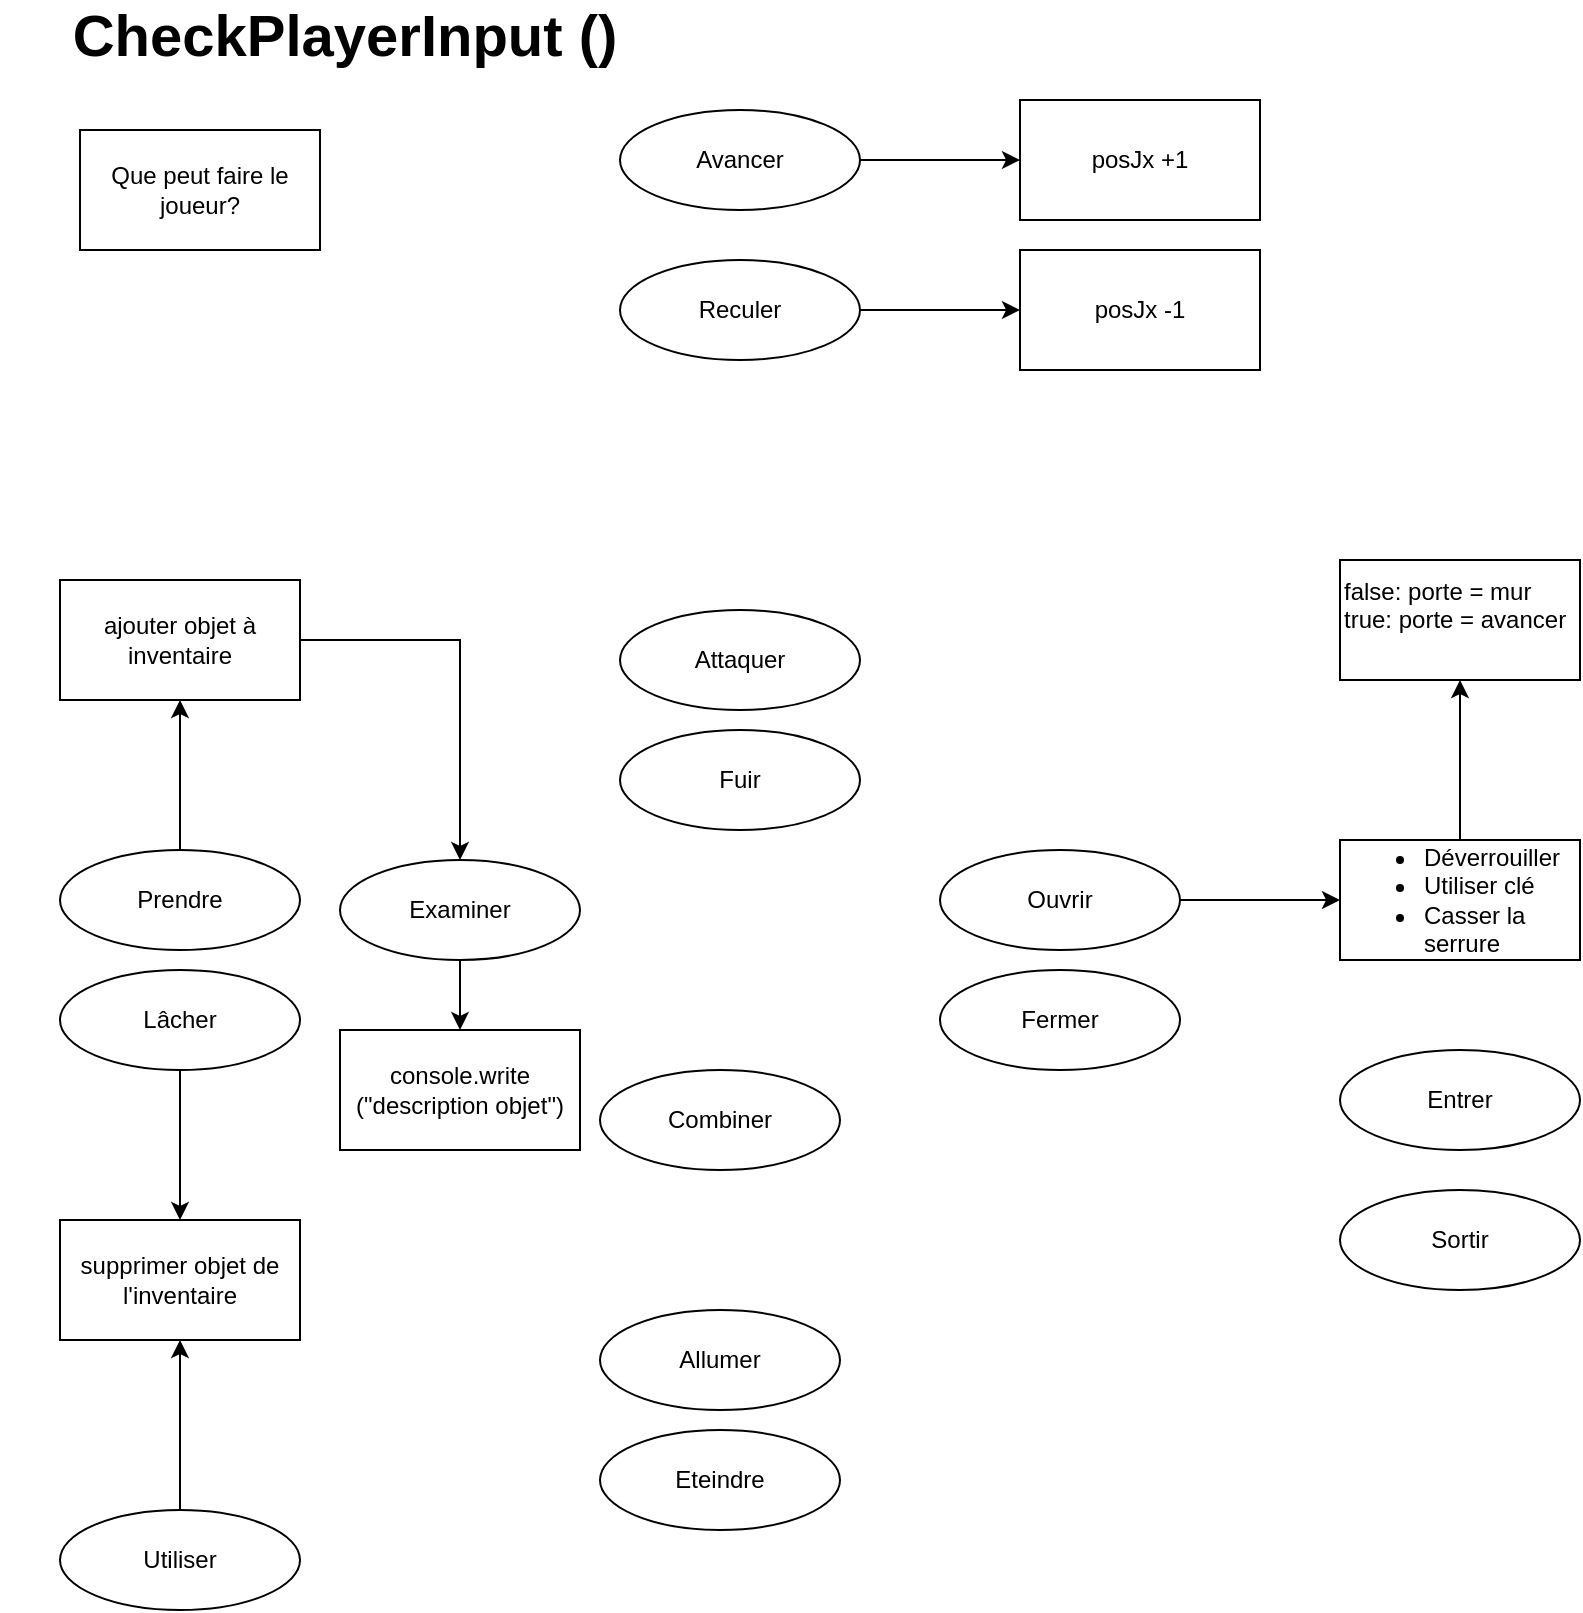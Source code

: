 <mxfile version="22.0.8" type="github" pages="4">
  <diagram name="CPI()" id="PjRLefEL-0bSWoNjyilx">
    <mxGraphModel dx="1050" dy="530" grid="1" gridSize="10" guides="1" tooltips="1" connect="1" arrows="1" fold="1" page="1" pageScale="1" pageWidth="850" pageHeight="1100" math="0" shadow="0">
      <root>
        <mxCell id="0" />
        <mxCell id="1" parent="0" />
        <mxCell id="WTDjEW3mQ2Uyy-LTsXk--1" value="Que peut faire le joueur? " style="rounded=0;whiteSpace=wrap;html=1;" parent="1" vertex="1">
          <mxGeometry x="80" y="80" width="120" height="60" as="geometry" />
        </mxCell>
        <mxCell id="WTDjEW3mQ2Uyy-LTsXk--19" value="" style="edgeStyle=orthogonalEdgeStyle;rounded=0;orthogonalLoop=1;jettySize=auto;html=1;" parent="1" source="WTDjEW3mQ2Uyy-LTsXk--2" target="WTDjEW3mQ2Uyy-LTsXk--18" edge="1">
          <mxGeometry relative="1" as="geometry" />
        </mxCell>
        <mxCell id="WTDjEW3mQ2Uyy-LTsXk--2" value="&lt;div&gt;&lt;br&gt;&lt;/div&gt;&lt;div&gt;Avancer&lt;/div&gt;&lt;div&gt;&lt;br&gt;&lt;/div&gt;" style="ellipse;whiteSpace=wrap;html=1;" parent="1" vertex="1">
          <mxGeometry x="350" y="70" width="120" height="50" as="geometry" />
        </mxCell>
        <mxCell id="WTDjEW3mQ2Uyy-LTsXk--21" value="" style="edgeStyle=orthogonalEdgeStyle;rounded=0;orthogonalLoop=1;jettySize=auto;html=1;" parent="1" source="WTDjEW3mQ2Uyy-LTsXk--3" target="WTDjEW3mQ2Uyy-LTsXk--20" edge="1">
          <mxGeometry relative="1" as="geometry" />
        </mxCell>
        <mxCell id="WTDjEW3mQ2Uyy-LTsXk--3" value="Reculer" style="ellipse;whiteSpace=wrap;html=1;" parent="1" vertex="1">
          <mxGeometry x="350" y="145" width="120" height="50" as="geometry" />
        </mxCell>
        <mxCell id="WTDjEW3mQ2Uyy-LTsXk--4" value="Entrer" style="ellipse;whiteSpace=wrap;html=1;" parent="1" vertex="1">
          <mxGeometry x="710" y="540" width="120" height="50" as="geometry" />
        </mxCell>
        <mxCell id="WTDjEW3mQ2Uyy-LTsXk--6" value="Attaquer" style="ellipse;whiteSpace=wrap;html=1;" parent="1" vertex="1">
          <mxGeometry x="350" y="320" width="120" height="50" as="geometry" />
        </mxCell>
        <mxCell id="ixj44yPEOih354JmxQCb-10" value="" style="edgeStyle=orthogonalEdgeStyle;rounded=0;orthogonalLoop=1;jettySize=auto;html=1;" parent="1" source="WTDjEW3mQ2Uyy-LTsXk--7" target="ixj44yPEOih354JmxQCb-8" edge="1">
          <mxGeometry relative="1" as="geometry" />
        </mxCell>
        <mxCell id="WTDjEW3mQ2Uyy-LTsXk--7" value="&lt;div&gt;Utiliser&lt;/div&gt;" style="ellipse;whiteSpace=wrap;html=1;" parent="1" vertex="1">
          <mxGeometry x="70" y="770" width="120" height="50" as="geometry" />
        </mxCell>
        <mxCell id="ixj44yPEOih354JmxQCb-13" value="" style="edgeStyle=orthogonalEdgeStyle;rounded=0;orthogonalLoop=1;jettySize=auto;html=1;" parent="1" source="WTDjEW3mQ2Uyy-LTsXk--8" target="ixj44yPEOih354JmxQCb-12" edge="1">
          <mxGeometry relative="1" as="geometry" />
        </mxCell>
        <mxCell id="WTDjEW3mQ2Uyy-LTsXk--8" value="Examiner" style="ellipse;whiteSpace=wrap;html=1;" parent="1" vertex="1">
          <mxGeometry x="210" y="445" width="120" height="50" as="geometry" />
        </mxCell>
        <mxCell id="ixj44yPEOih354JmxQCb-5" value="" style="edgeStyle=orthogonalEdgeStyle;rounded=0;orthogonalLoop=1;jettySize=auto;html=1;" parent="1" source="WTDjEW3mQ2Uyy-LTsXk--9" target="ixj44yPEOih354JmxQCb-4" edge="1">
          <mxGeometry relative="1" as="geometry" />
        </mxCell>
        <mxCell id="WTDjEW3mQ2Uyy-LTsXk--9" value="Prendre" style="ellipse;whiteSpace=wrap;html=1;" parent="1" vertex="1">
          <mxGeometry x="70" y="440" width="120" height="50" as="geometry" />
        </mxCell>
        <mxCell id="ixj44yPEOih354JmxQCb-9" value="" style="edgeStyle=orthogonalEdgeStyle;rounded=0;orthogonalLoop=1;jettySize=auto;html=1;" parent="1" source="WTDjEW3mQ2Uyy-LTsXk--11" target="ixj44yPEOih354JmxQCb-8" edge="1">
          <mxGeometry relative="1" as="geometry" />
        </mxCell>
        <mxCell id="WTDjEW3mQ2Uyy-LTsXk--11" value="Lâcher" style="ellipse;whiteSpace=wrap;html=1;" parent="1" vertex="1">
          <mxGeometry x="70" y="500" width="120" height="50" as="geometry" />
        </mxCell>
        <mxCell id="WTDjEW3mQ2Uyy-LTsXk--12" value="Fuir" style="ellipse;whiteSpace=wrap;html=1;" parent="1" vertex="1">
          <mxGeometry x="350" y="380" width="120" height="50" as="geometry" />
        </mxCell>
        <mxCell id="WTDjEW3mQ2Uyy-LTsXk--13" value="Combiner" style="ellipse;whiteSpace=wrap;html=1;" parent="1" vertex="1">
          <mxGeometry x="340" y="550" width="120" height="50" as="geometry" />
        </mxCell>
        <mxCell id="WTDjEW3mQ2Uyy-LTsXk--23" value="" style="edgeStyle=orthogonalEdgeStyle;rounded=0;orthogonalLoop=1;jettySize=auto;html=1;" parent="1" source="WTDjEW3mQ2Uyy-LTsXk--14" target="WTDjEW3mQ2Uyy-LTsXk--22" edge="1">
          <mxGeometry relative="1" as="geometry" />
        </mxCell>
        <mxCell id="WTDjEW3mQ2Uyy-LTsXk--14" value="&lt;div&gt;Ouvrir&lt;/div&gt;" style="ellipse;whiteSpace=wrap;html=1;" parent="1" vertex="1">
          <mxGeometry x="510" y="440" width="120" height="50" as="geometry" />
        </mxCell>
        <mxCell id="WTDjEW3mQ2Uyy-LTsXk--15" value="Fermer" style="ellipse;whiteSpace=wrap;html=1;" parent="1" vertex="1">
          <mxGeometry x="510" y="500" width="120" height="50" as="geometry" />
        </mxCell>
        <mxCell id="WTDjEW3mQ2Uyy-LTsXk--16" value="Allumer" style="ellipse;whiteSpace=wrap;html=1;" parent="1" vertex="1">
          <mxGeometry x="340" y="670" width="120" height="50" as="geometry" />
        </mxCell>
        <mxCell id="WTDjEW3mQ2Uyy-LTsXk--17" value="Eteindre" style="ellipse;whiteSpace=wrap;html=1;" parent="1" vertex="1">
          <mxGeometry x="340" y="730" width="120" height="50" as="geometry" />
        </mxCell>
        <mxCell id="WTDjEW3mQ2Uyy-LTsXk--18" value="posJx +1" style="whiteSpace=wrap;html=1;" parent="1" vertex="1">
          <mxGeometry x="550" y="65" width="120" height="60" as="geometry" />
        </mxCell>
        <mxCell id="WTDjEW3mQ2Uyy-LTsXk--20" value="posJx -1" style="whiteSpace=wrap;html=1;" parent="1" vertex="1">
          <mxGeometry x="550" y="140" width="120" height="60" as="geometry" />
        </mxCell>
        <mxCell id="ixj44yPEOih354JmxQCb-3" value="" style="edgeStyle=orthogonalEdgeStyle;rounded=0;orthogonalLoop=1;jettySize=auto;html=1;" parent="1" source="WTDjEW3mQ2Uyy-LTsXk--22" target="ixj44yPEOih354JmxQCb-2" edge="1">
          <mxGeometry relative="1" as="geometry" />
        </mxCell>
        <mxCell id="WTDjEW3mQ2Uyy-LTsXk--22" value="&lt;div align=&quot;left&quot;&gt;&lt;ul&gt;&lt;li&gt;Déverrouiller&lt;/li&gt;&lt;li&gt;Utiliser clé&lt;/li&gt;&lt;li&gt;Casser la serrure&lt;/li&gt;&lt;/ul&gt;&lt;/div&gt;" style="whiteSpace=wrap;html=1;align=left;" parent="1" vertex="1">
          <mxGeometry x="710" y="435" width="120" height="60" as="geometry" />
        </mxCell>
        <mxCell id="WTDjEW3mQ2Uyy-LTsXk--25" value="&lt;div style=&quot;font-size: 29px;&quot;&gt;CheckPlayerInput ()&lt;/div&gt;&lt;div style=&quot;font-size: 29px;&quot;&gt;&lt;br style=&quot;font-size: 29px;&quot;&gt;&lt;/div&gt;" style="text;html=1;strokeColor=none;fillColor=none;align=center;verticalAlign=middle;whiteSpace=wrap;rounded=0;fontStyle=1;fontSize=29;" parent="1" vertex="1">
          <mxGeometry x="40" y="20" width="345" height="60" as="geometry" />
        </mxCell>
        <mxCell id="ixj44yPEOih354JmxQCb-1" value="Sortir" style="ellipse;whiteSpace=wrap;html=1;" parent="1" vertex="1">
          <mxGeometry x="710" y="610" width="120" height="50" as="geometry" />
        </mxCell>
        <mxCell id="ixj44yPEOih354JmxQCb-2" value="&lt;div&gt;false: porte = mur&lt;/div&gt;&lt;div&gt;true: porte = avancer&lt;/div&gt;&lt;div&gt;&lt;br&gt;&lt;/div&gt;" style="whiteSpace=wrap;html=1;align=left;" parent="1" vertex="1">
          <mxGeometry x="710" y="295" width="120" height="60" as="geometry" />
        </mxCell>
        <mxCell id="ixj44yPEOih354JmxQCb-11" style="edgeStyle=orthogonalEdgeStyle;rounded=0;orthogonalLoop=1;jettySize=auto;html=1;entryX=0.5;entryY=0;entryDx=0;entryDy=0;" parent="1" source="ixj44yPEOih354JmxQCb-4" target="WTDjEW3mQ2Uyy-LTsXk--8" edge="1">
          <mxGeometry relative="1" as="geometry" />
        </mxCell>
        <mxCell id="ixj44yPEOih354JmxQCb-4" value="&lt;div&gt;ajouter objet à inventaire&lt;/div&gt;" style="whiteSpace=wrap;html=1;" parent="1" vertex="1">
          <mxGeometry x="70" y="305" width="120" height="60" as="geometry" />
        </mxCell>
        <mxCell id="ixj44yPEOih354JmxQCb-8" value="supprimer objet de l&#39;inventaire" style="whiteSpace=wrap;html=1;" parent="1" vertex="1">
          <mxGeometry x="70" y="625" width="120" height="60" as="geometry" />
        </mxCell>
        <mxCell id="ixj44yPEOih354JmxQCb-12" value="console.write (&quot;description objet&quot;)" style="whiteSpace=wrap;html=1;" parent="1" vertex="1">
          <mxGeometry x="210" y="530" width="120" height="60" as="geometry" />
        </mxCell>
      </root>
    </mxGraphModel>
  </diagram>
  <diagram id="9t7-wtx8SUoeRQrhoj1p" name="Page-2">
    <mxGraphModel dx="1050" dy="530" grid="1" gridSize="10" guides="1" tooltips="1" connect="1" arrows="1" fold="1" page="1" pageScale="1" pageWidth="850" pageHeight="1100" math="0" shadow="0">
      <root>
        <mxCell id="0" />
        <mxCell id="1" parent="0" />
        <mxCell id="P5Rx5t5U3__Qo9MD3BB4-3" value="&lt;h1&gt;Exemple de comment ça peut se dérouler&lt;br&gt;&lt;/h1&gt;&lt;p&gt;posJx, posJy = (0,0);&lt;/p&gt;&lt;p&gt;porteSalon = (-1,1);&lt;/p&gt;&lt;p&gt;porteCuisine = (1, -1);&lt;/p&gt;&lt;p&gt;Escalier = &lt;br&gt;&lt;/p&gt;&lt;p&gt;&lt;br&gt;&lt;/p&gt;&lt;p&gt;&lt;br&gt;&lt;/p&gt;&lt;p&gt;&lt;br&gt;&lt;/p&gt;&lt;p&gt;&lt;br&gt;&lt;/p&gt;&lt;p&gt;&lt;br&gt;&lt;/p&gt;" style="text;html=1;strokeColor=none;fillColor=none;spacing=5;spacingTop=-20;whiteSpace=wrap;overflow=hidden;rounded=0;" parent="1" vertex="1">
          <mxGeometry x="40" y="40" width="630" height="190" as="geometry" />
        </mxCell>
        <mxCell id="rR-s7jonqwhq9lL0Qs8q-1" value="&lt;h1&gt;Position du joueur&lt;br&gt;&lt;/h1&gt;&lt;p&gt;Comment gérer la position du joueur? &lt;br&gt;&lt;/p&gt;&lt;p&gt;&lt;br&gt;&lt;/p&gt;" style="text;html=1;strokeColor=none;fillColor=none;spacing=5;spacingTop=-20;whiteSpace=wrap;overflow=hidden;rounded=0;" parent="1" vertex="1">
          <mxGeometry x="250" y="130" width="190" height="120" as="geometry" />
        </mxCell>
        <mxCell id="rR-s7jonqwhq9lL0Qs8q-3" value="&lt;h1&gt;Stocker la position dans la mémoire:&lt;br&gt;&lt;/h1&gt;&lt;p&gt;Lorem ipsum dolor sit amet, consectetur adipisicing elit, sed do eiusmod tempor incididunt ut labore et dolore magna aliqua.&lt;/p&gt;" style="text;html=1;strokeColor=none;fillColor=none;spacing=5;spacingTop=-20;whiteSpace=wrap;overflow=hidden;rounded=0;" parent="1" vertex="1">
          <mxGeometry x="250" y="310" width="320" height="300" as="geometry" />
        </mxCell>
      </root>
    </mxGraphModel>
  </diagram>
  <diagram id="rf6sDDNsGvC2yRjcZLjG" name="Page-3">
    <mxGraphModel dx="1290" dy="580" grid="1" gridSize="10" guides="1" tooltips="1" connect="1" arrows="1" fold="1" page="1" pageScale="1" pageWidth="850" pageHeight="1100" math="0" shadow="0">
      <root>
        <mxCell id="0" />
        <mxCell id="1" parent="0" />
        <mxCell id="5dclL12zzQ_SV3FrKCWF-13" value="" style="edgeStyle=orthogonalEdgeStyle;rounded=0;orthogonalLoop=1;jettySize=auto;html=1;" parent="1" source="5dclL12zzQ_SV3FrKCWF-1" target="5dclL12zzQ_SV3FrKCWF-7" edge="1">
          <mxGeometry relative="1" as="geometry" />
        </mxCell>
        <mxCell id="5dclL12zzQ_SV3FrKCWF-1" value="" style="whiteSpace=wrap;html=1;aspect=fixed;" parent="1" vertex="1">
          <mxGeometry x="40" y="40" width="160" height="160" as="geometry" />
        </mxCell>
        <mxCell id="5dclL12zzQ_SV3FrKCWF-10" value="" style="edgeStyle=orthogonalEdgeStyle;rounded=0;orthogonalLoop=1;jettySize=auto;html=1;" parent="1" source="5dclL12zzQ_SV3FrKCWF-3" target="5dclL12zzQ_SV3FrKCWF-9" edge="1">
          <mxGeometry relative="1" as="geometry" />
        </mxCell>
        <mxCell id="5dclL12zzQ_SV3FrKCWF-3" value="&lt;h1&gt;Entrée:&lt;/h1&gt;&lt;div&gt;&lt;i&gt;&lt;b&gt;position 1&lt;/b&gt;&lt;/i&gt;&lt;br&gt;&lt;/div&gt;&lt;div&gt;porteSalon&lt;/div&gt;&lt;div&gt;porteEntrée&lt;/div&gt;&lt;div&gt;porteCuisine&lt;/div&gt;&lt;div&gt;Escaliers&lt;/div&gt;&lt;div&gt;Tapis&lt;br&gt;&lt;/div&gt;" style="text;html=1;strokeColor=none;fillColor=none;spacing=5;spacingTop=-20;whiteSpace=wrap;overflow=hidden;rounded=0;" parent="1" vertex="1">
          <mxGeometry x="40" y="40" width="160" height="160" as="geometry" />
        </mxCell>
        <mxCell id="5dclL12zzQ_SV3FrKCWF-7" value="Couloir" style="rounded=1;whiteSpace=wrap;html=1;fillColor=#d5e8d4;strokeColor=#82b366;" parent="1" vertex="1">
          <mxGeometry x="300" y="90" width="120" height="60" as="geometry" />
        </mxCell>
        <mxCell id="5dclL12zzQ_SV3FrKCWF-9" value="Cadre" style="ellipse;whiteSpace=wrap;html=1;fillColor=#fff2cc;strokeColor=#d6b656;" parent="1" vertex="1">
          <mxGeometry x="85" y="250" width="90" height="50" as="geometry" />
        </mxCell>
        <mxCell id="5dclL12zzQ_SV3FrKCWF-18" value="" style="edgeStyle=orthogonalEdgeStyle;rounded=0;orthogonalLoop=1;jettySize=auto;html=1;" parent="1" source="5dclL12zzQ_SV3FrKCWF-12" target="5dclL12zzQ_SV3FrKCWF-16" edge="1">
          <mxGeometry relative="1" as="geometry" />
        </mxCell>
        <mxCell id="5dclL12zzQ_SV3FrKCWF-12" value="" style="whiteSpace=wrap;html=1;aspect=fixed;" parent="1" vertex="1">
          <mxGeometry x="40" y="350" width="160" height="160" as="geometry" />
        </mxCell>
        <mxCell id="5dclL12zzQ_SV3FrKCWF-17" value="" style="edgeStyle=orthogonalEdgeStyle;rounded=0;orthogonalLoop=1;jettySize=auto;html=1;" parent="1" source="5dclL12zzQ_SV3FrKCWF-11" target="5dclL12zzQ_SV3FrKCWF-16" edge="1">
          <mxGeometry relative="1" as="geometry" />
        </mxCell>
        <mxCell id="5dclL12zzQ_SV3FrKCWF-11" value="&lt;h1&gt;Couloir:&lt;/h1&gt;&lt;div&gt;&lt;b&gt;&lt;i&gt;position 2,3,4,5,6,7,8&lt;/i&gt;&lt;/b&gt;&lt;br&gt;&lt;/div&gt;&lt;div&gt;porteLiza&lt;/div&gt;&lt;div&gt;porteMarta&lt;/div&gt;&lt;div&gt;porteElla&lt;/div&gt;&lt;div&gt;porteAnita&lt;br&gt;&lt;/div&gt;" style="text;html=1;strokeColor=none;fillColor=none;spacing=5;spacingTop=-20;whiteSpace=wrap;overflow=hidden;rounded=0;" parent="1" vertex="1">
          <mxGeometry x="40" y="350" width="160" height="160" as="geometry" />
        </mxCell>
        <mxCell id="5dclL12zzQ_SV3FrKCWF-20" value="" style="edgeStyle=orthogonalEdgeStyle;rounded=0;orthogonalLoop=1;jettySize=auto;html=1;" parent="1" source="5dclL12zzQ_SV3FrKCWF-16" target="5dclL12zzQ_SV3FrKCWF-19" edge="1">
          <mxGeometry relative="1" as="geometry" />
        </mxCell>
        <mxCell id="5dclL12zzQ_SV3FrKCWF-16" value="Chambres" style="rounded=1;whiteSpace=wrap;html=1;fillColor=#d5e8d4;strokeColor=#82b366;" parent="1" vertex="1">
          <mxGeometry x="310" y="400" width="120" height="60" as="geometry" />
        </mxCell>
        <mxCell id="5dclL12zzQ_SV3FrKCWF-19" value="Clés" style="ellipse;whiteSpace=wrap;html=1;fillColor=#fff2cc;strokeColor=#d6b656;rounded=1;" parent="1" vertex="1">
          <mxGeometry x="540" y="405" width="90" height="50" as="geometry" />
        </mxCell>
        <mxCell id="W7GkZwOAvxKIrFtyLC5Q-1" value="&lt;h1&gt;Liza:&lt;/h1&gt;&lt;div&gt;&lt;b&gt;&lt;i&gt;position 9&lt;/i&gt;&lt;/b&gt;&lt;br&gt;&lt;/div&gt;&lt;div&gt;Boss 1&lt;/div&gt;&lt;div&gt;&lt;br&gt;&lt;/div&gt;&lt;div&gt;Armoire&lt;/div&gt;&lt;div&gt;Lit&lt;/div&gt;&lt;div&gt;Valise&lt;/div&gt;&lt;div&gt;Chaussure&lt;br&gt;&lt;/div&gt;&lt;div&gt;&lt;br&gt;&lt;/div&gt;&lt;div&gt;&lt;br&gt;&lt;/div&gt;&lt;div&gt;&lt;br&gt;&lt;/div&gt;" style="text;html=1;spacing=5;spacingTop=-20;whiteSpace=wrap;overflow=hidden;rounded=0;strokeWidth=1;fillColor=default;strokeColor=default;" parent="1" vertex="1">
          <mxGeometry x="40" y="640" width="160" height="160" as="geometry" />
        </mxCell>
        <mxCell id="W7GkZwOAvxKIrFtyLC5Q-2" value="&lt;h1&gt;Marta:&lt;/h1&gt;&lt;div&gt;&lt;b&gt;&lt;i&gt;position 10&lt;/i&gt;&lt;/b&gt;&lt;br&gt;&lt;/div&gt;&lt;div&gt;Boss 2&lt;br&gt;&lt;/div&gt;&lt;div&gt;&lt;br&gt;&lt;/div&gt;&lt;div&gt;&lt;br&gt;&lt;/div&gt;&lt;div&gt;&lt;br&gt;&lt;/div&gt;&lt;div&gt;&lt;br&gt;&lt;/div&gt;&lt;div&gt;&lt;br&gt;&lt;/div&gt;&lt;div&gt;&lt;br&gt;&lt;/div&gt;&lt;div&gt;&lt;br&gt;&lt;/div&gt;&lt;div&gt;&lt;br&gt;&lt;/div&gt;" style="text;html=1;spacing=5;spacingTop=-20;whiteSpace=wrap;overflow=hidden;rounded=0;strokeWidth=1;fillColor=default;strokeColor=default;" parent="1" vertex="1">
          <mxGeometry x="40" y="840" width="160" height="160" as="geometry" />
        </mxCell>
        <mxCell id="W7GkZwOAvxKIrFtyLC5Q-3" value="&lt;h1&gt;Anita:&lt;/h1&gt;&lt;div&gt;&lt;b&gt;&lt;i&gt;position 11&lt;/i&gt;&lt;/b&gt;&lt;br&gt;&lt;/div&gt;&lt;div&gt;Boss 3&lt;br&gt;&lt;/div&gt;&lt;div&gt;&lt;br&gt;&lt;/div&gt;&lt;div&gt;&lt;br&gt;&lt;/div&gt;&lt;br&gt;&lt;div&gt;&lt;br&gt;&lt;/div&gt;&lt;div&gt;&lt;br&gt;&lt;/div&gt;&lt;div&gt;&lt;br&gt;&lt;/div&gt;&lt;div&gt;&lt;br&gt;&lt;/div&gt;" style="text;html=1;spacing=5;spacingTop=-20;whiteSpace=wrap;overflow=hidden;rounded=0;strokeWidth=1;fillColor=default;strokeColor=default;" parent="1" vertex="1">
          <mxGeometry x="40" y="1040" width="160" height="160" as="geometry" />
        </mxCell>
        <mxCell id="W7GkZwOAvxKIrFtyLC5Q-4" value="&lt;h1&gt;Ella:&lt;/h1&gt;&lt;div&gt;&lt;b&gt;&lt;i&gt;position 12&lt;/i&gt;&lt;/b&gt;&lt;br&gt;&lt;/div&gt;&lt;div&gt;Boss 4&lt;br&gt;&lt;/div&gt;&lt;div&gt;&lt;br&gt;&lt;/div&gt;&lt;div&gt;Armoire&lt;/div&gt;&lt;div&gt;Lit&lt;/div&gt;&lt;div&gt;Valise&lt;/div&gt;&lt;div&gt;Chaussure&lt;br&gt;&lt;/div&gt;&lt;div&gt;&lt;br&gt;&lt;/div&gt;&lt;div&gt;&lt;br&gt;&lt;/div&gt;&lt;div&gt;&lt;br&gt;&lt;/div&gt;" style="text;html=1;spacing=5;spacingTop=-20;whiteSpace=wrap;overflow=hidden;rounded=0;strokeWidth=1;fillColor=default;strokeColor=default;" parent="1" vertex="1">
          <mxGeometry x="40" y="1240" width="160" height="160" as="geometry" />
        </mxCell>
        <mxCell id="W7GkZwOAvxKIrFtyLC5Q-5" value="&lt;h1&gt;Vieille dame:&lt;br&gt;&lt;/h1&gt;&lt;div&gt;&lt;b&gt;&lt;i&gt;position 13&lt;/i&gt;&lt;/b&gt;&lt;br&gt;&lt;/div&gt;&lt;div&gt;Boss Final&lt;br&gt;&lt;/div&gt;&lt;div&gt;&lt;br&gt;&lt;/div&gt;&lt;div&gt;&lt;br&gt;&lt;/div&gt;&lt;div&gt;&lt;br&gt;&lt;/div&gt;&lt;div&gt;&lt;br&gt;&lt;/div&gt;&lt;div&gt;&lt;br&gt;&lt;/div&gt;&lt;div&gt;&lt;br&gt;&lt;/div&gt;&lt;div&gt;&lt;br&gt;&lt;/div&gt;&lt;div&gt;&lt;br&gt;&lt;/div&gt;" style="text;html=1;spacing=5;spacingTop=-20;whiteSpace=wrap;overflow=hidden;rounded=0;strokeWidth=1;fillColor=default;strokeColor=default;" parent="1" vertex="1">
          <mxGeometry x="40" y="1440" width="160" height="160" as="geometry" />
        </mxCell>
        <mxCell id="W7GkZwOAvxKIrFtyLC5Q-6" value="Table" style="shape=table;startSize=30;container=1;collapsible=1;childLayout=tableLayout;fixedRows=1;rowLines=0;fontStyle=1;align=center;resizeLast=1;html=1;whiteSpace=wrap;" parent="1" vertex="1">
          <mxGeometry x="251" y="490" width="980" height="880" as="geometry">
            <mxRectangle x="260" y="600" width="70" height="30" as="alternateBounds" />
          </mxGeometry>
        </mxCell>
        <mxCell id="W7GkZwOAvxKIrFtyLC5Q-7" value="" style="shape=tableRow;horizontal=0;startSize=0;swimlaneHead=0;swimlaneBody=0;fillColor=none;collapsible=0;dropTarget=0;points=[[0,0.5],[1,0.5]];portConstraint=eastwest;top=0;left=0;right=0;bottom=0;html=1;" parent="W7GkZwOAvxKIrFtyLC5Q-6" vertex="1">
          <mxGeometry y="30" width="980" height="30" as="geometry" />
        </mxCell>
        <mxCell id="W7GkZwOAvxKIrFtyLC5Q-75" value="&lt;div&gt;Pièce&lt;/div&gt;" style="shape=partialRectangle;connectable=0;fillColor=none;top=0;left=0;bottom=0;right=0;fontStyle=1;overflow=hidden;html=1;whiteSpace=wrap;" parent="W7GkZwOAvxKIrFtyLC5Q-7" vertex="1">
          <mxGeometry width="80" height="30" as="geometry">
            <mxRectangle width="80" height="30" as="alternateBounds" />
          </mxGeometry>
        </mxCell>
        <mxCell id="W7GkZwOAvxKIrFtyLC5Q-82" value="Position" style="shape=partialRectangle;connectable=0;fillColor=none;top=0;left=0;bottom=0;right=0;fontStyle=1;overflow=hidden;html=1;whiteSpace=wrap;" parent="W7GkZwOAvxKIrFtyLC5Q-7" vertex="1">
          <mxGeometry x="80" width="40" height="30" as="geometry">
            <mxRectangle width="40" height="30" as="alternateBounds" />
          </mxGeometry>
        </mxCell>
        <mxCell id="W7GkZwOAvxKIrFtyLC5Q-89" value="Actions" style="shape=partialRectangle;connectable=0;fillColor=none;top=0;left=0;bottom=0;right=0;fontStyle=1;overflow=hidden;html=1;whiteSpace=wrap;" parent="W7GkZwOAvxKIrFtyLC5Q-7" vertex="1">
          <mxGeometry x="120" width="90" height="30" as="geometry">
            <mxRectangle width="90" height="30" as="alternateBounds" />
          </mxGeometry>
        </mxCell>
        <mxCell id="W7GkZwOAvxKIrFtyLC5Q-124" value="Objet" style="shape=partialRectangle;connectable=0;fillColor=none;top=0;left=0;bottom=0;right=0;fontStyle=1;overflow=hidden;html=1;whiteSpace=wrap;" parent="W7GkZwOAvxKIrFtyLC5Q-7" vertex="1">
          <mxGeometry x="210" width="150" height="30" as="geometry">
            <mxRectangle width="150" height="30" as="alternateBounds" />
          </mxGeometry>
        </mxCell>
        <mxCell id="W7GkZwOAvxKIrFtyLC5Q-96" value="Render" style="shape=partialRectangle;connectable=0;fillColor=none;top=0;left=0;bottom=0;right=0;fontStyle=1;overflow=hidden;html=1;whiteSpace=wrap;" parent="W7GkZwOAvxKIrFtyLC5Q-7" vertex="1">
          <mxGeometry x="360" width="620" height="30" as="geometry">
            <mxRectangle width="620" height="30" as="alternateBounds" />
          </mxGeometry>
        </mxCell>
        <mxCell id="W7GkZwOAvxKIrFtyLC5Q-10" value="" style="shape=tableRow;horizontal=0;startSize=0;swimlaneHead=0;swimlaneBody=0;fillColor=none;collapsible=0;dropTarget=0;points=[[0,0.5],[1,0.5]];portConstraint=eastwest;top=0;left=0;right=0;bottom=1;html=1;" parent="W7GkZwOAvxKIrFtyLC5Q-6" vertex="1">
          <mxGeometry y="60" width="980" height="20" as="geometry" />
        </mxCell>
        <mxCell id="W7GkZwOAvxKIrFtyLC5Q-76" style="shape=partialRectangle;connectable=0;fillColor=none;top=0;left=0;bottom=0;right=0;fontStyle=1;overflow=hidden;html=1;whiteSpace=wrap;" parent="W7GkZwOAvxKIrFtyLC5Q-10" vertex="1">
          <mxGeometry width="80" height="20" as="geometry">
            <mxRectangle width="80" height="20" as="alternateBounds" />
          </mxGeometry>
        </mxCell>
        <mxCell id="W7GkZwOAvxKIrFtyLC5Q-83" style="shape=partialRectangle;connectable=0;fillColor=none;top=0;left=0;bottom=0;right=0;fontStyle=1;overflow=hidden;html=1;whiteSpace=wrap;" parent="W7GkZwOAvxKIrFtyLC5Q-10" vertex="1">
          <mxGeometry x="80" width="40" height="20" as="geometry">
            <mxRectangle width="40" height="20" as="alternateBounds" />
          </mxGeometry>
        </mxCell>
        <mxCell id="W7GkZwOAvxKIrFtyLC5Q-90" style="shape=partialRectangle;connectable=0;fillColor=none;top=0;left=0;bottom=0;right=0;fontStyle=1;overflow=hidden;html=1;whiteSpace=wrap;" parent="W7GkZwOAvxKIrFtyLC5Q-10" vertex="1">
          <mxGeometry x="120" width="90" height="20" as="geometry">
            <mxRectangle width="90" height="20" as="alternateBounds" />
          </mxGeometry>
        </mxCell>
        <mxCell id="W7GkZwOAvxKIrFtyLC5Q-125" style="shape=partialRectangle;connectable=0;fillColor=none;top=0;left=0;bottom=0;right=0;fontStyle=1;overflow=hidden;html=1;whiteSpace=wrap;" parent="W7GkZwOAvxKIrFtyLC5Q-10" vertex="1">
          <mxGeometry x="210" width="150" height="20" as="geometry">
            <mxRectangle width="150" height="20" as="alternateBounds" />
          </mxGeometry>
        </mxCell>
        <mxCell id="W7GkZwOAvxKIrFtyLC5Q-97" style="shape=partialRectangle;connectable=0;fillColor=none;top=0;left=0;bottom=0;right=0;fontStyle=1;overflow=hidden;html=1;whiteSpace=wrap;" parent="W7GkZwOAvxKIrFtyLC5Q-10" vertex="1">
          <mxGeometry x="360" width="620" height="20" as="geometry">
            <mxRectangle width="620" height="20" as="alternateBounds" />
          </mxGeometry>
        </mxCell>
        <mxCell id="W7GkZwOAvxKIrFtyLC5Q-35" style="shape=tableRow;horizontal=0;startSize=0;swimlaneHead=0;swimlaneBody=0;fillColor=none;collapsible=0;dropTarget=0;points=[[0,0.5],[1,0.5]];portConstraint=eastwest;top=0;left=0;right=0;bottom=1;html=1;" parent="W7GkZwOAvxKIrFtyLC5Q-6" vertex="1">
          <mxGeometry y="80" width="980" height="100" as="geometry" />
        </mxCell>
        <mxCell id="W7GkZwOAvxKIrFtyLC5Q-77" value="Entrée" style="shape=partialRectangle;connectable=0;fillColor=none;top=0;left=0;bottom=0;right=0;fontStyle=1;overflow=hidden;html=1;whiteSpace=wrap;" parent="W7GkZwOAvxKIrFtyLC5Q-35" vertex="1">
          <mxGeometry width="80" height="100" as="geometry">
            <mxRectangle width="80" height="100" as="alternateBounds" />
          </mxGeometry>
        </mxCell>
        <mxCell id="W7GkZwOAvxKIrFtyLC5Q-84" value="0" style="shape=partialRectangle;connectable=0;fillColor=none;top=0;left=0;bottom=0;right=0;fontStyle=1;overflow=hidden;html=1;whiteSpace=wrap;" parent="W7GkZwOAvxKIrFtyLC5Q-35" vertex="1">
          <mxGeometry x="80" width="40" height="100" as="geometry">
            <mxRectangle width="40" height="100" as="alternateBounds" />
          </mxGeometry>
        </mxCell>
        <mxCell id="W7GkZwOAvxKIrFtyLC5Q-91" value="&lt;div&gt;- regarder&lt;/div&gt;&lt;div&gt;- examiner&lt;/div&gt;&lt;div&gt;- avancer&lt;/div&gt;&lt;div&gt;- reculer&lt;/div&gt;&lt;div&gt;- prendre&lt;/div&gt;&lt;div&gt;- fouiller&lt;br&gt;&lt;/div&gt;" style="shape=partialRectangle;connectable=0;fillColor=none;top=0;left=0;bottom=0;right=0;fontStyle=0;overflow=hidden;html=1;whiteSpace=wrap;align=left;verticalAlign=top;" parent="W7GkZwOAvxKIrFtyLC5Q-35" vertex="1">
          <mxGeometry x="120" width="90" height="100" as="geometry">
            <mxRectangle width="90" height="100" as="alternateBounds" />
          </mxGeometry>
        </mxCell>
        <mxCell id="W7GkZwOAvxKIrFtyLC5Q-126" value="- cadre photo vide à la vitre brisée" style="shape=partialRectangle;connectable=0;fillColor=none;top=0;left=0;bottom=0;right=0;fontStyle=0;overflow=hidden;html=1;whiteSpace=wrap;align=left;verticalAlign=top;" parent="W7GkZwOAvxKIrFtyLC5Q-35" vertex="1">
          <mxGeometry x="210" width="150" height="100" as="geometry">
            <mxRectangle width="150" height="100" as="alternateBounds" />
          </mxGeometry>
        </mxCell>
        <mxCell id="W7GkZwOAvxKIrFtyLC5Q-98" value="&lt;div&gt;maison + titre&lt;/div&gt;&lt;div&gt;- description de la pièce&lt;/div&gt;&lt;div&gt;- description de l&#39;objet&lt;br&gt;&lt;/div&gt;" style="shape=partialRectangle;connectable=0;fillColor=none;top=0;left=0;bottom=0;right=0;fontStyle=1;overflow=hidden;html=1;whiteSpace=wrap;verticalAlign=top;align=left;" parent="W7GkZwOAvxKIrFtyLC5Q-35" vertex="1">
          <mxGeometry x="360" width="620" height="100" as="geometry">
            <mxRectangle width="620" height="100" as="alternateBounds" />
          </mxGeometry>
        </mxCell>
        <mxCell id="W7GkZwOAvxKIrFtyLC5Q-39" style="shape=tableRow;horizontal=0;startSize=0;swimlaneHead=0;swimlaneBody=0;fillColor=none;collapsible=0;dropTarget=0;points=[[0,0.5],[1,0.5]];portConstraint=eastwest;top=0;left=0;right=0;bottom=1;html=1;" parent="W7GkZwOAvxKIrFtyLC5Q-6" vertex="1">
          <mxGeometry y="180" width="980" height="90" as="geometry" />
        </mxCell>
        <mxCell id="W7GkZwOAvxKIrFtyLC5Q-78" value="Chambre01" style="shape=partialRectangle;connectable=0;fillColor=none;top=0;left=0;bottom=0;right=0;fontStyle=1;overflow=hidden;html=1;whiteSpace=wrap;" parent="W7GkZwOAvxKIrFtyLC5Q-39" vertex="1">
          <mxGeometry width="80" height="90" as="geometry">
            <mxRectangle width="80" height="90" as="alternateBounds" />
          </mxGeometry>
        </mxCell>
        <mxCell id="W7GkZwOAvxKIrFtyLC5Q-85" value="1" style="shape=partialRectangle;connectable=0;fillColor=none;top=0;left=0;bottom=0;right=0;fontStyle=1;overflow=hidden;html=1;whiteSpace=wrap;" parent="W7GkZwOAvxKIrFtyLC5Q-39" vertex="1">
          <mxGeometry x="80" width="40" height="90" as="geometry">
            <mxRectangle width="40" height="90" as="alternateBounds" />
          </mxGeometry>
        </mxCell>
        <mxCell id="W7GkZwOAvxKIrFtyLC5Q-92" value="&lt;div&gt;- regarder &lt;br&gt;&lt;/div&gt;&lt;div&gt;- examiner&lt;/div&gt;&lt;div&gt;- entrer&lt;/div&gt;&lt;div&gt;- sortir&lt;/div&gt;&lt;div&gt;-prendre&lt;br&gt;&lt;/div&gt;" style="shape=partialRectangle;connectable=0;fillColor=none;top=0;left=0;bottom=0;right=0;fontStyle=0;overflow=hidden;html=1;whiteSpace=wrap;verticalAlign=top;align=left;" parent="W7GkZwOAvxKIrFtyLC5Q-39" vertex="1">
          <mxGeometry x="120" width="90" height="90" as="geometry">
            <mxRectangle width="90" height="90" as="alternateBounds" />
          </mxGeometry>
        </mxCell>
        <mxCell id="W7GkZwOAvxKIrFtyLC5Q-127" value="- morceau de photo 01" style="shape=partialRectangle;connectable=0;fillColor=none;top=0;left=0;bottom=0;right=0;fontStyle=0;overflow=hidden;html=1;whiteSpace=wrap;align=left;verticalAlign=top;" parent="W7GkZwOAvxKIrFtyLC5Q-39" vertex="1">
          <mxGeometry x="210" width="150" height="90" as="geometry">
            <mxRectangle width="150" height="90" as="alternateBounds" />
          </mxGeometry>
        </mxCell>
        <mxCell id="W7GkZwOAvxKIrFtyLC5Q-99" value="&lt;div&gt;chambre&lt;/div&gt;&lt;div&gt;- description de la pièce&lt;/div&gt;&lt;div&gt;- description de l&#39;occupante&lt;/div&gt;&lt;div&gt;- description du bout de photo&lt;br&gt;&lt;/div&gt;" style="shape=partialRectangle;connectable=0;fillColor=none;top=0;left=0;bottom=0;right=0;fontStyle=1;overflow=hidden;html=1;whiteSpace=wrap;verticalAlign=top;align=left;" parent="W7GkZwOAvxKIrFtyLC5Q-39" vertex="1">
          <mxGeometry x="360" width="620" height="90" as="geometry">
            <mxRectangle width="620" height="90" as="alternateBounds" />
          </mxGeometry>
        </mxCell>
        <mxCell id="W7GkZwOAvxKIrFtyLC5Q-43" style="shape=tableRow;horizontal=0;startSize=0;swimlaneHead=0;swimlaneBody=0;fillColor=none;collapsible=0;dropTarget=0;points=[[0,0.5],[1,0.5]];portConstraint=eastwest;top=0;left=0;right=0;bottom=1;html=1;" parent="W7GkZwOAvxKIrFtyLC5Q-6" vertex="1">
          <mxGeometry y="270" width="980" height="60" as="geometry" />
        </mxCell>
        <mxCell id="W7GkZwOAvxKIrFtyLC5Q-79" value="Chambre02" style="shape=partialRectangle;connectable=0;fillColor=none;top=0;left=0;bottom=0;right=0;fontStyle=1;overflow=hidden;html=1;whiteSpace=wrap;" parent="W7GkZwOAvxKIrFtyLC5Q-43" vertex="1">
          <mxGeometry width="80" height="60" as="geometry">
            <mxRectangle width="80" height="60" as="alternateBounds" />
          </mxGeometry>
        </mxCell>
        <mxCell id="W7GkZwOAvxKIrFtyLC5Q-86" value="2" style="shape=partialRectangle;connectable=0;fillColor=none;top=0;left=0;bottom=0;right=0;fontStyle=1;overflow=hidden;html=1;whiteSpace=wrap;" parent="W7GkZwOAvxKIrFtyLC5Q-43" vertex="1">
          <mxGeometry x="80" width="40" height="60" as="geometry">
            <mxRectangle width="40" height="60" as="alternateBounds" />
          </mxGeometry>
        </mxCell>
        <mxCell id="W7GkZwOAvxKIrFtyLC5Q-93" style="shape=partialRectangle;connectable=0;fillColor=none;top=0;left=0;bottom=0;right=0;fontStyle=1;overflow=hidden;html=1;whiteSpace=wrap;" parent="W7GkZwOAvxKIrFtyLC5Q-43" vertex="1">
          <mxGeometry x="120" width="90" height="60" as="geometry">
            <mxRectangle width="90" height="60" as="alternateBounds" />
          </mxGeometry>
        </mxCell>
        <mxCell id="W7GkZwOAvxKIrFtyLC5Q-128" style="shape=partialRectangle;connectable=0;fillColor=none;top=0;left=0;bottom=0;right=0;fontStyle=1;overflow=hidden;html=1;whiteSpace=wrap;" parent="W7GkZwOAvxKIrFtyLC5Q-43" vertex="1">
          <mxGeometry x="210" width="150" height="60" as="geometry">
            <mxRectangle width="150" height="60" as="alternateBounds" />
          </mxGeometry>
        </mxCell>
        <mxCell id="W7GkZwOAvxKIrFtyLC5Q-100" style="shape=partialRectangle;connectable=0;fillColor=none;top=0;left=0;bottom=0;right=0;fontStyle=1;overflow=hidden;html=1;whiteSpace=wrap;" parent="W7GkZwOAvxKIrFtyLC5Q-43" vertex="1">
          <mxGeometry x="360" width="620" height="60" as="geometry">
            <mxRectangle width="620" height="60" as="alternateBounds" />
          </mxGeometry>
        </mxCell>
        <mxCell id="W7GkZwOAvxKIrFtyLC5Q-47" style="shape=tableRow;horizontal=0;startSize=0;swimlaneHead=0;swimlaneBody=0;fillColor=none;collapsible=0;dropTarget=0;points=[[0,0.5],[1,0.5]];portConstraint=eastwest;top=0;left=0;right=0;bottom=1;html=1;" parent="W7GkZwOAvxKIrFtyLC5Q-6" vertex="1">
          <mxGeometry y="330" width="980" height="60" as="geometry" />
        </mxCell>
        <mxCell id="W7GkZwOAvxKIrFtyLC5Q-80" value="Chambre 03" style="shape=partialRectangle;connectable=0;fillColor=none;top=0;left=0;bottom=0;right=0;fontStyle=1;overflow=hidden;html=1;whiteSpace=wrap;" parent="W7GkZwOAvxKIrFtyLC5Q-47" vertex="1">
          <mxGeometry width="80" height="60" as="geometry">
            <mxRectangle width="80" height="60" as="alternateBounds" />
          </mxGeometry>
        </mxCell>
        <mxCell id="W7GkZwOAvxKIrFtyLC5Q-87" value="3" style="shape=partialRectangle;connectable=0;fillColor=none;top=0;left=0;bottom=0;right=0;fontStyle=1;overflow=hidden;html=1;whiteSpace=wrap;" parent="W7GkZwOAvxKIrFtyLC5Q-47" vertex="1">
          <mxGeometry x="80" width="40" height="60" as="geometry">
            <mxRectangle width="40" height="60" as="alternateBounds" />
          </mxGeometry>
        </mxCell>
        <mxCell id="W7GkZwOAvxKIrFtyLC5Q-94" style="shape=partialRectangle;connectable=0;fillColor=none;top=0;left=0;bottom=0;right=0;fontStyle=1;overflow=hidden;html=1;whiteSpace=wrap;" parent="W7GkZwOAvxKIrFtyLC5Q-47" vertex="1">
          <mxGeometry x="120" width="90" height="60" as="geometry">
            <mxRectangle width="90" height="60" as="alternateBounds" />
          </mxGeometry>
        </mxCell>
        <mxCell id="W7GkZwOAvxKIrFtyLC5Q-129" style="shape=partialRectangle;connectable=0;fillColor=none;top=0;left=0;bottom=0;right=0;fontStyle=1;overflow=hidden;html=1;whiteSpace=wrap;" parent="W7GkZwOAvxKIrFtyLC5Q-47" vertex="1">
          <mxGeometry x="210" width="150" height="60" as="geometry">
            <mxRectangle width="150" height="60" as="alternateBounds" />
          </mxGeometry>
        </mxCell>
        <mxCell id="W7GkZwOAvxKIrFtyLC5Q-101" style="shape=partialRectangle;connectable=0;fillColor=none;top=0;left=0;bottom=0;right=0;fontStyle=1;overflow=hidden;html=1;whiteSpace=wrap;" parent="W7GkZwOAvxKIrFtyLC5Q-47" vertex="1">
          <mxGeometry x="360" width="620" height="60" as="geometry">
            <mxRectangle width="620" height="60" as="alternateBounds" />
          </mxGeometry>
        </mxCell>
        <mxCell id="W7GkZwOAvxKIrFtyLC5Q-51" style="shape=tableRow;horizontal=0;startSize=0;swimlaneHead=0;swimlaneBody=0;fillColor=none;collapsible=0;dropTarget=0;points=[[0,0.5],[1,0.5]];portConstraint=eastwest;top=0;left=0;right=0;bottom=1;html=1;" parent="W7GkZwOAvxKIrFtyLC5Q-6" vertex="1">
          <mxGeometry y="390" width="980" height="70" as="geometry" />
        </mxCell>
        <mxCell id="W7GkZwOAvxKIrFtyLC5Q-81" value="Chambre04" style="shape=partialRectangle;connectable=0;fillColor=none;top=0;left=0;bottom=0;right=0;fontStyle=1;overflow=hidden;html=1;whiteSpace=wrap;" parent="W7GkZwOAvxKIrFtyLC5Q-51" vertex="1">
          <mxGeometry width="80" height="70" as="geometry">
            <mxRectangle width="80" height="70" as="alternateBounds" />
          </mxGeometry>
        </mxCell>
        <mxCell id="W7GkZwOAvxKIrFtyLC5Q-88" value="4" style="shape=partialRectangle;connectable=0;fillColor=none;top=0;left=0;bottom=0;right=0;fontStyle=1;overflow=hidden;html=1;whiteSpace=wrap;" parent="W7GkZwOAvxKIrFtyLC5Q-51" vertex="1">
          <mxGeometry x="80" width="40" height="70" as="geometry">
            <mxRectangle width="40" height="70" as="alternateBounds" />
          </mxGeometry>
        </mxCell>
        <mxCell id="W7GkZwOAvxKIrFtyLC5Q-95" style="shape=partialRectangle;connectable=0;fillColor=none;top=0;left=0;bottom=0;right=0;fontStyle=1;overflow=hidden;html=1;whiteSpace=wrap;" parent="W7GkZwOAvxKIrFtyLC5Q-51" vertex="1">
          <mxGeometry x="120" width="90" height="70" as="geometry">
            <mxRectangle width="90" height="70" as="alternateBounds" />
          </mxGeometry>
        </mxCell>
        <mxCell id="W7GkZwOAvxKIrFtyLC5Q-130" style="shape=partialRectangle;connectable=0;fillColor=none;top=0;left=0;bottom=0;right=0;fontStyle=1;overflow=hidden;html=1;whiteSpace=wrap;" parent="W7GkZwOAvxKIrFtyLC5Q-51" vertex="1">
          <mxGeometry x="210" width="150" height="70" as="geometry">
            <mxRectangle width="150" height="70" as="alternateBounds" />
          </mxGeometry>
        </mxCell>
        <mxCell id="W7GkZwOAvxKIrFtyLC5Q-102" style="shape=partialRectangle;connectable=0;fillColor=none;top=0;left=0;bottom=0;right=0;fontStyle=1;overflow=hidden;html=1;whiteSpace=wrap;" parent="W7GkZwOAvxKIrFtyLC5Q-51" vertex="1">
          <mxGeometry x="360" width="620" height="70" as="geometry">
            <mxRectangle width="620" height="70" as="alternateBounds" />
          </mxGeometry>
        </mxCell>
        <mxCell id="W7GkZwOAvxKIrFtyLC5Q-134" style="shape=tableRow;horizontal=0;startSize=0;swimlaneHead=0;swimlaneBody=0;fillColor=none;collapsible=0;dropTarget=0;points=[[0,0.5],[1,0.5]];portConstraint=eastwest;top=0;left=0;right=0;bottom=1;html=1;" parent="W7GkZwOAvxKIrFtyLC5Q-6" vertex="1">
          <mxGeometry y="460" width="980" height="70" as="geometry" />
        </mxCell>
        <mxCell id="W7GkZwOAvxKIrFtyLC5Q-135" value="Chambre 05" style="shape=partialRectangle;connectable=0;fillColor=none;top=0;left=0;bottom=0;right=0;fontStyle=1;overflow=hidden;html=1;whiteSpace=wrap;" parent="W7GkZwOAvxKIrFtyLC5Q-134" vertex="1">
          <mxGeometry width="80" height="70" as="geometry">
            <mxRectangle width="80" height="70" as="alternateBounds" />
          </mxGeometry>
        </mxCell>
        <mxCell id="W7GkZwOAvxKIrFtyLC5Q-136" value="5" style="shape=partialRectangle;connectable=0;fillColor=none;top=0;left=0;bottom=0;right=0;fontStyle=1;overflow=hidden;html=1;whiteSpace=wrap;" parent="W7GkZwOAvxKIrFtyLC5Q-134" vertex="1">
          <mxGeometry x="80" width="40" height="70" as="geometry">
            <mxRectangle width="40" height="70" as="alternateBounds" />
          </mxGeometry>
        </mxCell>
        <mxCell id="W7GkZwOAvxKIrFtyLC5Q-137" style="shape=partialRectangle;connectable=0;fillColor=none;top=0;left=0;bottom=0;right=0;fontStyle=1;overflow=hidden;html=1;whiteSpace=wrap;" parent="W7GkZwOAvxKIrFtyLC5Q-134" vertex="1">
          <mxGeometry x="120" width="90" height="70" as="geometry">
            <mxRectangle width="90" height="70" as="alternateBounds" />
          </mxGeometry>
        </mxCell>
        <mxCell id="W7GkZwOAvxKIrFtyLC5Q-138" value="s&#39;ouvre uniquement si on a toutes les photos et tous les objets" style="shape=partialRectangle;connectable=0;fillColor=none;top=0;left=0;bottom=0;right=0;fontStyle=1;overflow=hidden;html=1;whiteSpace=wrap;" parent="W7GkZwOAvxKIrFtyLC5Q-134" vertex="1">
          <mxGeometry x="210" width="150" height="70" as="geometry">
            <mxRectangle width="150" height="70" as="alternateBounds" />
          </mxGeometry>
        </mxCell>
        <mxCell id="W7GkZwOAvxKIrFtyLC5Q-139" style="shape=partialRectangle;connectable=0;fillColor=none;top=0;left=0;bottom=0;right=0;fontStyle=1;overflow=hidden;html=1;whiteSpace=wrap;" parent="W7GkZwOAvxKIrFtyLC5Q-134" vertex="1">
          <mxGeometry x="360" width="620" height="70" as="geometry">
            <mxRectangle width="620" height="70" as="alternateBounds" />
          </mxGeometry>
        </mxCell>
        <mxCell id="W7GkZwOAvxKIrFtyLC5Q-140" style="shape=tableRow;horizontal=0;startSize=0;swimlaneHead=0;swimlaneBody=0;fillColor=none;collapsible=0;dropTarget=0;points=[[0,0.5],[1,0.5]];portConstraint=eastwest;top=0;left=0;right=0;bottom=1;html=1;" parent="W7GkZwOAvxKIrFtyLC5Q-6" vertex="1">
          <mxGeometry y="530" width="980" height="120" as="geometry" />
        </mxCell>
        <mxCell id="W7GkZwOAvxKIrFtyLC5Q-141" value="Couloir" style="shape=partialRectangle;connectable=0;fillColor=none;top=0;left=0;bottom=0;right=0;fontStyle=1;overflow=hidden;html=1;whiteSpace=wrap;" parent="W7GkZwOAvxKIrFtyLC5Q-140" vertex="1">
          <mxGeometry width="80" height="120" as="geometry">
            <mxRectangle width="80" height="120" as="alternateBounds" />
          </mxGeometry>
        </mxCell>
        <mxCell id="W7GkZwOAvxKIrFtyLC5Q-142" value="&lt;div&gt;6&lt;/div&gt;&lt;div&gt;7&lt;/div&gt;&lt;div&gt;8&lt;/div&gt;&lt;div&gt;9&lt;/div&gt;&lt;div&gt;10&lt;/div&gt;&lt;div&gt;11&lt;/div&gt;" style="shape=partialRectangle;connectable=0;fillColor=none;top=0;left=0;bottom=0;right=0;fontStyle=1;overflow=hidden;html=1;whiteSpace=wrap;" parent="W7GkZwOAvxKIrFtyLC5Q-140" vertex="1">
          <mxGeometry x="80" width="40" height="120" as="geometry">
            <mxRectangle width="40" height="120" as="alternateBounds" />
          </mxGeometry>
        </mxCell>
        <mxCell id="W7GkZwOAvxKIrFtyLC5Q-143" value="&lt;div&gt;- avancer&lt;/div&gt;&lt;div&gt;- reculer&lt;/div&gt;&lt;div&gt;- regarder&lt;/div&gt;&lt;div&gt;- fouiller&lt;/div&gt;&lt;div&gt;- examiner&lt;/div&gt;&lt;div&gt;- prendre&lt;br&gt;&lt;/div&gt;" style="shape=partialRectangle;connectable=0;fillColor=none;top=0;left=0;bottom=0;right=0;fontStyle=0;overflow=hidden;html=1;whiteSpace=wrap;align=left;verticalAlign=top;" parent="W7GkZwOAvxKIrFtyLC5Q-140" vertex="1">
          <mxGeometry x="120" width="90" height="120" as="geometry">
            <mxRectangle width="90" height="120" as="alternateBounds" />
          </mxGeometry>
        </mxCell>
        <mxCell id="W7GkZwOAvxKIrFtyLC5Q-144" value="&lt;div&gt;clés des chambres:&lt;/div&gt;&lt;div&gt;- clés (journal intime, walkman, pellicule photo,&lt;/div&gt;&lt;div&gt;rouge à lèvres)&lt;br&gt;&lt;/div&gt;&lt;div&gt;- combinaison (1978, 1965, 1969, 1983)&lt;br&gt;&lt;/div&gt;" style="shape=partialRectangle;connectable=0;fillColor=none;top=0;left=0;bottom=0;right=0;fontStyle=1;overflow=hidden;html=1;whiteSpace=wrap;verticalAlign=top;align=left;" parent="W7GkZwOAvxKIrFtyLC5Q-140" vertex="1">
          <mxGeometry x="210" width="150" height="120" as="geometry">
            <mxRectangle width="150" height="120" as="alternateBounds" />
          </mxGeometry>
        </mxCell>
        <mxCell id="W7GkZwOAvxKIrFtyLC5Q-145" value="&lt;div&gt;les clés sont cachées dans:&lt;/div&gt;&lt;div&gt;- étagère couloir,&amp;nbsp;&lt;/div&gt;&lt;div&gt;- panier à linge salle de bain,&lt;/div&gt;&lt;div&gt;- luminaire couloir&lt;br&gt;&lt;/div&gt;&lt;div&gt;- entre le bois de la fenêtre barricadée&lt;br&gt;&lt;/div&gt;" style="shape=partialRectangle;connectable=0;fillColor=none;top=0;left=0;bottom=0;right=0;fontStyle=1;overflow=hidden;html=1;whiteSpace=wrap;align=left;verticalAlign=top;" parent="W7GkZwOAvxKIrFtyLC5Q-140" vertex="1">
          <mxGeometry x="360" width="620" height="120" as="geometry">
            <mxRectangle width="620" height="120" as="alternateBounds" />
          </mxGeometry>
        </mxCell>
        <mxCell id="W7GkZwOAvxKIrFtyLC5Q-146" style="shape=tableRow;horizontal=0;startSize=0;swimlaneHead=0;swimlaneBody=0;fillColor=none;collapsible=0;dropTarget=0;points=[[0,0.5],[1,0.5]];portConstraint=eastwest;top=0;left=0;right=0;bottom=1;html=1;" parent="W7GkZwOAvxKIrFtyLC5Q-6" vertex="1">
          <mxGeometry y="650" width="980" height="70" as="geometry" />
        </mxCell>
        <mxCell id="W7GkZwOAvxKIrFtyLC5Q-147" style="shape=partialRectangle;connectable=0;fillColor=none;top=0;left=0;bottom=0;right=0;fontStyle=1;overflow=hidden;html=1;whiteSpace=wrap;" parent="W7GkZwOAvxKIrFtyLC5Q-146" vertex="1">
          <mxGeometry width="80" height="70" as="geometry">
            <mxRectangle width="80" height="70" as="alternateBounds" />
          </mxGeometry>
        </mxCell>
        <mxCell id="W7GkZwOAvxKIrFtyLC5Q-148" style="shape=partialRectangle;connectable=0;fillColor=none;top=0;left=0;bottom=0;right=0;fontStyle=1;overflow=hidden;html=1;whiteSpace=wrap;" parent="W7GkZwOAvxKIrFtyLC5Q-146" vertex="1">
          <mxGeometry x="80" width="40" height="70" as="geometry">
            <mxRectangle width="40" height="70" as="alternateBounds" />
          </mxGeometry>
        </mxCell>
        <mxCell id="W7GkZwOAvxKIrFtyLC5Q-149" style="shape=partialRectangle;connectable=0;fillColor=none;top=0;left=0;bottom=0;right=0;fontStyle=1;overflow=hidden;html=1;whiteSpace=wrap;" parent="W7GkZwOAvxKIrFtyLC5Q-146" vertex="1">
          <mxGeometry x="120" width="90" height="70" as="geometry">
            <mxRectangle width="90" height="70" as="alternateBounds" />
          </mxGeometry>
        </mxCell>
        <mxCell id="W7GkZwOAvxKIrFtyLC5Q-150" style="shape=partialRectangle;connectable=0;fillColor=none;top=0;left=0;bottom=0;right=0;fontStyle=1;overflow=hidden;html=1;whiteSpace=wrap;" parent="W7GkZwOAvxKIrFtyLC5Q-146" vertex="1">
          <mxGeometry x="210" width="150" height="70" as="geometry">
            <mxRectangle width="150" height="70" as="alternateBounds" />
          </mxGeometry>
        </mxCell>
        <mxCell id="W7GkZwOAvxKIrFtyLC5Q-151" style="shape=partialRectangle;connectable=0;fillColor=none;top=0;left=0;bottom=0;right=0;fontStyle=1;overflow=hidden;html=1;whiteSpace=wrap;" parent="W7GkZwOAvxKIrFtyLC5Q-146" vertex="1">
          <mxGeometry x="360" width="620" height="70" as="geometry">
            <mxRectangle width="620" height="70" as="alternateBounds" />
          </mxGeometry>
        </mxCell>
      </root>
    </mxGraphModel>
  </diagram>
  <diagram id="kesgBy78v6tMacEJoxDe" name="Page-4">
    <mxGraphModel dx="1050" dy="580" grid="1" gridSize="10" guides="1" tooltips="1" connect="1" arrows="1" fold="1" page="1" pageScale="1" pageWidth="850" pageHeight="1100" math="0" shadow="0">
      <root>
        <mxCell id="0" />
        <mxCell id="1" parent="0" />
        <mxCell id="p2rLgorjzrishU9KxNOF-2" value="recap variables" style="shape=table;startSize=30;container=1;collapsible=1;childLayout=tableLayout;fixedRows=1;rowLines=0;fontStyle=1;align=center;resizeLast=1;html=1;labelBackgroundColor=none;fillColor=#A8DADC;strokeColor=#457B9D;fontColor=#1D3557;rounded=1;" parent="1" vertex="1">
          <mxGeometry x="390" y="100" width="630" height="300" as="geometry" />
        </mxCell>
        <mxCell id="p2rLgorjzrishU9KxNOF-57" style="shape=tableRow;horizontal=0;startSize=0;swimlaneHead=0;swimlaneBody=0;fillColor=none;collapsible=0;dropTarget=0;points=[[0,0.5],[1,0.5]];portConstraint=eastwest;top=0;left=0;right=0;bottom=1;labelBackgroundColor=none;strokeColor=#457B9D;fontColor=#1D3557;rounded=1;" parent="p2rLgorjzrishU9KxNOF-2" vertex="1">
          <mxGeometry y="30" width="630" height="30" as="geometry" />
        </mxCell>
        <mxCell id="p2rLgorjzrishU9KxNOF-58" value="Pièce" style="shape=partialRectangle;connectable=0;fillColor=none;top=0;left=0;bottom=0;right=0;fontStyle=1;overflow=hidden;whiteSpace=wrap;html=1;fontColor=#1D3557;fontSize=14;labelBackgroundColor=none;strokeColor=#457B9D;rounded=1;" parent="p2rLgorjzrishU9KxNOF-57" vertex="1">
          <mxGeometry width="110" height="30" as="geometry">
            <mxRectangle width="110" height="30" as="alternateBounds" />
          </mxGeometry>
        </mxCell>
        <mxCell id="p2rLgorjzrishU9KxNOF-59" value="posChambre" style="shape=partialRectangle;connectable=0;fillColor=none;top=0;left=0;bottom=0;right=0;align=left;spacingLeft=6;fontStyle=5;overflow=hidden;whiteSpace=wrap;html=1;fontColor=#1D3557;fontSize=14;labelBackgroundColor=none;strokeColor=#457B9D;rounded=1;" parent="p2rLgorjzrishU9KxNOF-57" vertex="1">
          <mxGeometry x="110" width="110" height="30" as="geometry">
            <mxRectangle width="110" height="30" as="alternateBounds" />
          </mxGeometry>
        </mxCell>
        <mxCell id="p2rLgorjzrishU9KxNOF-60" value="idPièce" style="shape=partialRectangle;connectable=0;fillColor=none;top=0;left=0;bottom=0;right=0;align=left;spacingLeft=6;fontStyle=5;overflow=hidden;whiteSpace=wrap;html=1;fontColor=#1D3557;fontSize=14;labelBackgroundColor=none;strokeColor=#457B9D;rounded=1;" parent="p2rLgorjzrishU9KxNOF-57" vertex="1">
          <mxGeometry x="220" width="130" height="30" as="geometry">
            <mxRectangle width="130" height="30" as="alternateBounds" />
          </mxGeometry>
        </mxCell>
        <mxCell id="p2rLgorjzrishU9KxNOF-61" value="jPosCouloir" style="shape=partialRectangle;connectable=0;fillColor=none;top=0;left=0;bottom=0;right=0;align=left;spacingLeft=6;fontStyle=5;overflow=hidden;whiteSpace=wrap;html=1;fontColor=#1D3557;fontSize=14;labelBackgroundColor=none;strokeColor=#457B9D;rounded=1;" parent="p2rLgorjzrishU9KxNOF-57" vertex="1">
          <mxGeometry x="350" width="160" height="30" as="geometry">
            <mxRectangle width="160" height="30" as="alternateBounds" />
          </mxGeometry>
        </mxCell>
        <mxCell id="p2rLgorjzrishU9KxNOF-62" value="ChambreTrue" style="shape=partialRectangle;connectable=0;fillColor=none;top=0;left=0;bottom=0;right=0;align=left;spacingLeft=6;fontStyle=5;overflow=hidden;whiteSpace=wrap;html=1;fontColor=#1D3557;fontSize=14;labelBackgroundColor=none;strokeColor=#457B9D;rounded=1;" parent="p2rLgorjzrishU9KxNOF-57" vertex="1">
          <mxGeometry x="510" width="120" height="30" as="geometry">
            <mxRectangle width="120" height="30" as="alternateBounds" />
          </mxGeometry>
        </mxCell>
        <mxCell id="TwnVZtXcjvBbEpbQRugz-10" style="shape=tableRow;horizontal=0;startSize=0;swimlaneHead=0;swimlaneBody=0;fillColor=none;collapsible=0;dropTarget=0;points=[[0,0.5],[1,0.5]];portConstraint=eastwest;top=0;left=0;right=0;bottom=1;labelBackgroundColor=none;strokeColor=#457B9D;fontColor=#1D3557;rounded=1;" vertex="1" parent="p2rLgorjzrishU9KxNOF-2">
          <mxGeometry y="60" width="630" height="30" as="geometry" />
        </mxCell>
        <mxCell id="TwnVZtXcjvBbEpbQRugz-11" value="Carrefour" style="shape=partialRectangle;connectable=0;fillColor=none;top=0;left=0;bottom=0;right=0;fontStyle=1;overflow=hidden;whiteSpace=wrap;html=1;fontColor=#1D3557;fontSize=14;labelBackgroundColor=none;strokeColor=#457B9D;rounded=1;" vertex="1" parent="TwnVZtXcjvBbEpbQRugz-10">
          <mxGeometry width="110" height="30" as="geometry">
            <mxRectangle width="110" height="30" as="alternateBounds" />
          </mxGeometry>
        </mxCell>
        <mxCell id="TwnVZtXcjvBbEpbQRugz-12" value="0" style="shape=partialRectangle;connectable=0;fillColor=none;top=0;left=0;bottom=0;right=0;align=left;spacingLeft=6;fontStyle=5;overflow=hidden;whiteSpace=wrap;html=1;fontColor=#1D3557;fontSize=14;labelBackgroundColor=none;strokeColor=#457B9D;rounded=1;" vertex="1" parent="TwnVZtXcjvBbEpbQRugz-10">
          <mxGeometry x="110" width="110" height="30" as="geometry">
            <mxRectangle width="110" height="30" as="alternateBounds" />
          </mxGeometry>
        </mxCell>
        <mxCell id="TwnVZtXcjvBbEpbQRugz-13" value="0" style="shape=partialRectangle;connectable=0;fillColor=none;top=0;left=0;bottom=0;right=0;align=left;spacingLeft=6;fontStyle=5;overflow=hidden;whiteSpace=wrap;html=1;fontColor=#1D3557;fontSize=14;labelBackgroundColor=none;strokeColor=#457B9D;rounded=1;" vertex="1" parent="TwnVZtXcjvBbEpbQRugz-10">
          <mxGeometry x="220" width="130" height="30" as="geometry">
            <mxRectangle width="130" height="30" as="alternateBounds" />
          </mxGeometry>
        </mxCell>
        <mxCell id="TwnVZtXcjvBbEpbQRugz-14" style="shape=partialRectangle;connectable=0;fillColor=none;top=0;left=0;bottom=0;right=0;align=left;spacingLeft=6;fontStyle=5;overflow=hidden;whiteSpace=wrap;html=1;fontColor=#1D3557;fontSize=14;labelBackgroundColor=none;strokeColor=#457B9D;rounded=1;" vertex="1" parent="TwnVZtXcjvBbEpbQRugz-10">
          <mxGeometry x="350" width="160" height="30" as="geometry">
            <mxRectangle width="160" height="30" as="alternateBounds" />
          </mxGeometry>
        </mxCell>
        <mxCell id="TwnVZtXcjvBbEpbQRugz-15" style="shape=partialRectangle;connectable=0;fillColor=none;top=0;left=0;bottom=0;right=0;align=left;spacingLeft=6;fontStyle=5;overflow=hidden;whiteSpace=wrap;html=1;fontColor=#1D3557;fontSize=14;labelBackgroundColor=none;strokeColor=#457B9D;rounded=1;" vertex="1" parent="TwnVZtXcjvBbEpbQRugz-10">
          <mxGeometry x="510" width="120" height="30" as="geometry">
            <mxRectangle width="120" height="30" as="alternateBounds" />
          </mxGeometry>
        </mxCell>
        <mxCell id="p2rLgorjzrishU9KxNOF-85" style="shape=tableRow;horizontal=0;startSize=0;swimlaneHead=0;swimlaneBody=0;fillColor=none;collapsible=0;dropTarget=0;points=[[0,0.5],[1,0.5]];portConstraint=eastwest;top=0;left=0;right=0;bottom=1;labelBackgroundColor=none;strokeColor=#457B9D;fontColor=#1D3557;rounded=1;" parent="p2rLgorjzrishU9KxNOF-2" vertex="1">
          <mxGeometry y="90" width="630" height="30" as="geometry" />
        </mxCell>
        <mxCell id="p2rLgorjzrishU9KxNOF-86" value="Entrée" style="shape=partialRectangle;connectable=0;fillColor=none;top=0;left=0;bottom=0;right=0;fontStyle=1;overflow=hidden;whiteSpace=wrap;html=1;fontColor=#1D3557;fontSize=14;labelBackgroundColor=none;strokeColor=#457B9D;rounded=1;" parent="p2rLgorjzrishU9KxNOF-85" vertex="1">
          <mxGeometry width="110" height="30" as="geometry">
            <mxRectangle width="110" height="30" as="alternateBounds" />
          </mxGeometry>
        </mxCell>
        <mxCell id="p2rLgorjzrishU9KxNOF-87" value="1" style="shape=partialRectangle;connectable=0;fillColor=none;top=0;left=0;bottom=0;right=0;align=left;spacingLeft=6;fontStyle=5;overflow=hidden;whiteSpace=wrap;html=1;fontColor=#1D3557;fontSize=14;labelBackgroundColor=none;strokeColor=#457B9D;rounded=1;" parent="p2rLgorjzrishU9KxNOF-85" vertex="1">
          <mxGeometry x="110" width="110" height="30" as="geometry">
            <mxRectangle width="110" height="30" as="alternateBounds" />
          </mxGeometry>
        </mxCell>
        <mxCell id="p2rLgorjzrishU9KxNOF-88" value="1" style="shape=partialRectangle;connectable=0;fillColor=none;top=0;left=0;bottom=0;right=0;align=left;spacingLeft=6;fontStyle=5;overflow=hidden;whiteSpace=wrap;html=1;fontColor=#1D3557;fontSize=14;labelBackgroundColor=none;strokeColor=#457B9D;rounded=1;" parent="p2rLgorjzrishU9KxNOF-85" vertex="1">
          <mxGeometry x="220" width="130" height="30" as="geometry">
            <mxRectangle width="130" height="30" as="alternateBounds" />
          </mxGeometry>
        </mxCell>
        <mxCell id="p2rLgorjzrishU9KxNOF-89" style="shape=partialRectangle;connectable=0;fillColor=none;top=0;left=0;bottom=0;right=0;align=left;spacingLeft=6;fontStyle=5;overflow=hidden;whiteSpace=wrap;html=1;fontColor=#1D3557;fontSize=14;labelBackgroundColor=none;strokeColor=#457B9D;rounded=1;" parent="p2rLgorjzrishU9KxNOF-85" vertex="1">
          <mxGeometry x="350" width="160" height="30" as="geometry">
            <mxRectangle width="160" height="30" as="alternateBounds" />
          </mxGeometry>
        </mxCell>
        <mxCell id="p2rLgorjzrishU9KxNOF-90" style="shape=partialRectangle;connectable=0;fillColor=none;top=0;left=0;bottom=0;right=0;align=left;spacingLeft=6;fontStyle=5;overflow=hidden;whiteSpace=wrap;html=1;fontColor=#1D3557;fontSize=14;labelBackgroundColor=none;strokeColor=#457B9D;rounded=1;" parent="p2rLgorjzrishU9KxNOF-85" vertex="1">
          <mxGeometry x="510" width="120" height="30" as="geometry">
            <mxRectangle width="120" height="30" as="alternateBounds" />
          </mxGeometry>
        </mxCell>
        <mxCell id="p2rLgorjzrishU9KxNOF-92" style="shape=tableRow;horizontal=0;startSize=0;swimlaneHead=0;swimlaneBody=0;fillColor=none;collapsible=0;dropTarget=0;points=[[0,0.5],[1,0.5]];portConstraint=eastwest;top=0;left=0;right=0;bottom=1;labelBackgroundColor=none;strokeColor=#457B9D;fontColor=#1D3557;rounded=1;" parent="p2rLgorjzrishU9KxNOF-2" vertex="1">
          <mxGeometry y="120" width="630" height="30" as="geometry" />
        </mxCell>
        <mxCell id="p2rLgorjzrishU9KxNOF-93" value="Escaliers" style="shape=partialRectangle;connectable=0;fillColor=none;top=0;left=0;bottom=0;right=0;fontStyle=1;overflow=hidden;whiteSpace=wrap;html=1;fontColor=#1D3557;fontSize=14;labelBackgroundColor=none;strokeColor=#457B9D;rounded=1;" parent="p2rLgorjzrishU9KxNOF-92" vertex="1">
          <mxGeometry width="110" height="30" as="geometry">
            <mxRectangle width="110" height="30" as="alternateBounds" />
          </mxGeometry>
        </mxCell>
        <mxCell id="p2rLgorjzrishU9KxNOF-94" value="2" style="shape=partialRectangle;connectable=0;fillColor=none;top=0;left=0;bottom=0;right=0;align=left;spacingLeft=6;fontStyle=5;overflow=hidden;whiteSpace=wrap;html=1;fontColor=#1D3557;fontSize=14;labelBackgroundColor=none;strokeColor=#457B9D;rounded=1;" parent="p2rLgorjzrishU9KxNOF-92" vertex="1">
          <mxGeometry x="110" width="110" height="30" as="geometry">
            <mxRectangle width="110" height="30" as="alternateBounds" />
          </mxGeometry>
        </mxCell>
        <mxCell id="p2rLgorjzrishU9KxNOF-95" value="2" style="shape=partialRectangle;connectable=0;fillColor=none;top=0;left=0;bottom=0;right=0;align=left;spacingLeft=6;fontStyle=5;overflow=hidden;whiteSpace=wrap;html=1;fontColor=#1D3557;fontSize=14;labelBackgroundColor=none;strokeColor=#457B9D;rounded=1;" parent="p2rLgorjzrishU9KxNOF-92" vertex="1">
          <mxGeometry x="220" width="130" height="30" as="geometry">
            <mxRectangle width="130" height="30" as="alternateBounds" />
          </mxGeometry>
        </mxCell>
        <mxCell id="p2rLgorjzrishU9KxNOF-96" style="shape=partialRectangle;connectable=0;fillColor=none;top=0;left=0;bottom=0;right=0;align=left;spacingLeft=6;fontStyle=5;overflow=hidden;whiteSpace=wrap;html=1;fontColor=#1D3557;fontSize=14;labelBackgroundColor=none;strokeColor=#457B9D;rounded=1;" parent="p2rLgorjzrishU9KxNOF-92" vertex="1">
          <mxGeometry x="350" width="160" height="30" as="geometry">
            <mxRectangle width="160" height="30" as="alternateBounds" />
          </mxGeometry>
        </mxCell>
        <mxCell id="p2rLgorjzrishU9KxNOF-97" style="shape=partialRectangle;connectable=0;fillColor=none;top=0;left=0;bottom=0;right=0;align=left;spacingLeft=6;fontStyle=5;overflow=hidden;whiteSpace=wrap;html=1;fontColor=#1D3557;fontSize=14;labelBackgroundColor=none;strokeColor=#457B9D;rounded=1;" parent="p2rLgorjzrishU9KxNOF-92" vertex="1">
          <mxGeometry x="510" width="120" height="30" as="geometry">
            <mxRectangle width="120" height="30" as="alternateBounds" />
          </mxGeometry>
        </mxCell>
        <mxCell id="p2rLgorjzrishU9KxNOF-50" style="shape=tableRow;horizontal=0;startSize=0;swimlaneHead=0;swimlaneBody=0;fillColor=none;collapsible=0;dropTarget=0;points=[[0,0.5],[1,0.5]];portConstraint=eastwest;top=0;left=0;right=0;bottom=1;labelBackgroundColor=none;strokeColor=#457B9D;fontColor=#1D3557;rounded=1;" parent="p2rLgorjzrishU9KxNOF-2" vertex="1">
          <mxGeometry y="150" width="630" height="30" as="geometry" />
        </mxCell>
        <mxCell id="p2rLgorjzrishU9KxNOF-51" value="Eliza" style="shape=partialRectangle;connectable=0;fillColor=none;top=0;left=0;bottom=0;right=0;fontStyle=1;overflow=hidden;whiteSpace=wrap;html=1;fontSize=14;labelBackgroundColor=none;strokeColor=#457B9D;fontColor=#1D3557;rounded=1;" parent="p2rLgorjzrishU9KxNOF-50" vertex="1">
          <mxGeometry width="110" height="30" as="geometry">
            <mxRectangle width="110" height="30" as="alternateBounds" />
          </mxGeometry>
        </mxCell>
        <mxCell id="p2rLgorjzrishU9KxNOF-52" value="11" style="shape=partialRectangle;connectable=0;fillColor=none;top=0;left=0;bottom=0;right=0;align=left;spacingLeft=6;fontStyle=5;overflow=hidden;whiteSpace=wrap;html=1;labelBackgroundColor=none;strokeColor=#457B9D;fontColor=#1D3557;rounded=1;" parent="p2rLgorjzrishU9KxNOF-50" vertex="1">
          <mxGeometry x="110" width="110" height="30" as="geometry">
            <mxRectangle width="110" height="30" as="alternateBounds" />
          </mxGeometry>
        </mxCell>
        <mxCell id="p2rLgorjzrishU9KxNOF-53" value="3" style="shape=partialRectangle;connectable=0;fillColor=none;top=0;left=0;bottom=0;right=0;align=left;spacingLeft=6;fontStyle=5;overflow=hidden;whiteSpace=wrap;html=1;labelBackgroundColor=none;strokeColor=#457B9D;fontColor=#1D3557;rounded=1;" parent="p2rLgorjzrishU9KxNOF-50" vertex="1">
          <mxGeometry x="220" width="130" height="30" as="geometry">
            <mxRectangle width="130" height="30" as="alternateBounds" />
          </mxGeometry>
        </mxCell>
        <mxCell id="p2rLgorjzrishU9KxNOF-54" style="shape=partialRectangle;connectable=0;fillColor=none;top=0;left=0;bottom=0;right=0;align=left;spacingLeft=6;fontStyle=5;overflow=hidden;whiteSpace=wrap;html=1;labelBackgroundColor=none;strokeColor=#457B9D;fontColor=#1D3557;rounded=1;" parent="p2rLgorjzrishU9KxNOF-50" vertex="1">
          <mxGeometry x="350" width="160" height="30" as="geometry">
            <mxRectangle width="160" height="30" as="alternateBounds" />
          </mxGeometry>
        </mxCell>
        <mxCell id="p2rLgorjzrishU9KxNOF-55" style="shape=partialRectangle;connectable=0;fillColor=none;top=0;left=0;bottom=0;right=0;align=left;spacingLeft=6;fontStyle=5;overflow=hidden;whiteSpace=wrap;html=1;labelBackgroundColor=none;strokeColor=#457B9D;fontColor=#1D3557;rounded=1;" parent="p2rLgorjzrishU9KxNOF-50" vertex="1">
          <mxGeometry x="510" width="120" height="30" as="geometry">
            <mxRectangle width="120" height="30" as="alternateBounds" />
          </mxGeometry>
        </mxCell>
        <mxCell id="p2rLgorjzrishU9KxNOF-43" style="shape=tableRow;horizontal=0;startSize=0;swimlaneHead=0;swimlaneBody=0;fillColor=none;collapsible=0;dropTarget=0;points=[[0,0.5],[1,0.5]];portConstraint=eastwest;top=0;left=0;right=0;bottom=1;labelBackgroundColor=none;strokeColor=#457B9D;fontColor=#1D3557;rounded=1;" parent="p2rLgorjzrishU9KxNOF-2" vertex="1">
          <mxGeometry y="180" width="630" height="30" as="geometry" />
        </mxCell>
        <mxCell id="p2rLgorjzrishU9KxNOF-44" value="Ella" style="shape=partialRectangle;connectable=0;fillColor=none;top=0;left=0;bottom=0;right=0;fontStyle=1;overflow=hidden;whiteSpace=wrap;html=1;fontSize=14;labelBackgroundColor=none;strokeColor=#457B9D;fontColor=#1D3557;rounded=1;" parent="p2rLgorjzrishU9KxNOF-43" vertex="1">
          <mxGeometry width="110" height="30" as="geometry">
            <mxRectangle width="110" height="30" as="alternateBounds" />
          </mxGeometry>
        </mxCell>
        <mxCell id="p2rLgorjzrishU9KxNOF-45" value="9" style="shape=partialRectangle;connectable=0;fillColor=none;top=0;left=0;bottom=0;right=0;align=left;spacingLeft=6;fontStyle=5;overflow=hidden;whiteSpace=wrap;html=1;labelBackgroundColor=none;strokeColor=#457B9D;fontColor=#1D3557;rounded=1;" parent="p2rLgorjzrishU9KxNOF-43" vertex="1">
          <mxGeometry x="110" width="110" height="30" as="geometry">
            <mxRectangle width="110" height="30" as="alternateBounds" />
          </mxGeometry>
        </mxCell>
        <mxCell id="p2rLgorjzrishU9KxNOF-46" value="4" style="shape=partialRectangle;connectable=0;fillColor=none;top=0;left=0;bottom=0;right=0;align=left;spacingLeft=6;fontStyle=5;overflow=hidden;whiteSpace=wrap;html=1;labelBackgroundColor=none;strokeColor=#457B9D;fontColor=#1D3557;rounded=1;" parent="p2rLgorjzrishU9KxNOF-43" vertex="1">
          <mxGeometry x="220" width="130" height="30" as="geometry">
            <mxRectangle width="130" height="30" as="alternateBounds" />
          </mxGeometry>
        </mxCell>
        <mxCell id="p2rLgorjzrishU9KxNOF-47" style="shape=partialRectangle;connectable=0;fillColor=none;top=0;left=0;bottom=0;right=0;align=left;spacingLeft=6;fontStyle=5;overflow=hidden;whiteSpace=wrap;html=1;labelBackgroundColor=none;strokeColor=#457B9D;fontColor=#1D3557;rounded=1;" parent="p2rLgorjzrishU9KxNOF-43" vertex="1">
          <mxGeometry x="350" width="160" height="30" as="geometry">
            <mxRectangle width="160" height="30" as="alternateBounds" />
          </mxGeometry>
        </mxCell>
        <mxCell id="p2rLgorjzrishU9KxNOF-48" style="shape=partialRectangle;connectable=0;fillColor=none;top=0;left=0;bottom=0;right=0;align=left;spacingLeft=6;fontStyle=5;overflow=hidden;whiteSpace=wrap;html=1;labelBackgroundColor=none;strokeColor=#457B9D;fontColor=#1D3557;rounded=1;" parent="p2rLgorjzrishU9KxNOF-43" vertex="1">
          <mxGeometry x="510" width="120" height="30" as="geometry">
            <mxRectangle width="120" height="30" as="alternateBounds" />
          </mxGeometry>
        </mxCell>
        <mxCell id="p2rLgorjzrishU9KxNOF-36" style="shape=tableRow;horizontal=0;startSize=0;swimlaneHead=0;swimlaneBody=0;fillColor=none;collapsible=0;dropTarget=0;points=[[0,0.5],[1,0.5]];portConstraint=eastwest;top=0;left=0;right=0;bottom=1;labelBackgroundColor=none;strokeColor=#457B9D;fontColor=#1D3557;rounded=1;" parent="p2rLgorjzrishU9KxNOF-2" vertex="1">
          <mxGeometry y="210" width="630" height="30" as="geometry" />
        </mxCell>
        <mxCell id="p2rLgorjzrishU9KxNOF-37" value="Marta" style="shape=partialRectangle;connectable=0;fillColor=none;top=0;left=0;bottom=0;right=0;fontStyle=1;overflow=hidden;whiteSpace=wrap;html=1;fontSize=14;labelBackgroundColor=none;strokeColor=#457B9D;fontColor=#1D3557;rounded=1;" parent="p2rLgorjzrishU9KxNOF-36" vertex="1">
          <mxGeometry width="110" height="30" as="geometry">
            <mxRectangle width="110" height="30" as="alternateBounds" />
          </mxGeometry>
        </mxCell>
        <mxCell id="p2rLgorjzrishU9KxNOF-38" value="5" style="shape=partialRectangle;connectable=0;fillColor=none;top=0;left=0;bottom=0;right=0;align=left;spacingLeft=6;fontStyle=5;overflow=hidden;whiteSpace=wrap;html=1;labelBackgroundColor=none;strokeColor=#457B9D;fontColor=#1D3557;rounded=1;" parent="p2rLgorjzrishU9KxNOF-36" vertex="1">
          <mxGeometry x="110" width="110" height="30" as="geometry">
            <mxRectangle width="110" height="30" as="alternateBounds" />
          </mxGeometry>
        </mxCell>
        <mxCell id="p2rLgorjzrishU9KxNOF-39" value="5" style="shape=partialRectangle;connectable=0;fillColor=none;top=0;left=0;bottom=0;right=0;align=left;spacingLeft=6;fontStyle=5;overflow=hidden;whiteSpace=wrap;html=1;labelBackgroundColor=none;strokeColor=#457B9D;fontColor=#1D3557;rounded=1;" parent="p2rLgorjzrishU9KxNOF-36" vertex="1">
          <mxGeometry x="220" width="130" height="30" as="geometry">
            <mxRectangle width="130" height="30" as="alternateBounds" />
          </mxGeometry>
        </mxCell>
        <mxCell id="p2rLgorjzrishU9KxNOF-40" style="shape=partialRectangle;connectable=0;fillColor=none;top=0;left=0;bottom=0;right=0;align=left;spacingLeft=6;fontStyle=5;overflow=hidden;whiteSpace=wrap;html=1;labelBackgroundColor=none;strokeColor=#457B9D;fontColor=#1D3557;rounded=1;" parent="p2rLgorjzrishU9KxNOF-36" vertex="1">
          <mxGeometry x="350" width="160" height="30" as="geometry">
            <mxRectangle width="160" height="30" as="alternateBounds" />
          </mxGeometry>
        </mxCell>
        <mxCell id="p2rLgorjzrishU9KxNOF-41" style="shape=partialRectangle;connectable=0;fillColor=none;top=0;left=0;bottom=0;right=0;align=left;spacingLeft=6;fontStyle=5;overflow=hidden;whiteSpace=wrap;html=1;labelBackgroundColor=none;strokeColor=#457B9D;fontColor=#1D3557;rounded=1;" parent="p2rLgorjzrishU9KxNOF-36" vertex="1">
          <mxGeometry x="510" width="120" height="30" as="geometry">
            <mxRectangle width="120" height="30" as="alternateBounds" />
          </mxGeometry>
        </mxCell>
        <mxCell id="p2rLgorjzrishU9KxNOF-3" value="" style="shape=tableRow;horizontal=0;startSize=0;swimlaneHead=0;swimlaneBody=0;fillColor=none;collapsible=0;dropTarget=0;points=[[0,0.5],[1,0.5]];portConstraint=eastwest;top=0;left=0;right=0;bottom=1;labelBackgroundColor=none;strokeColor=#457B9D;fontColor=#1D3557;rounded=1;" parent="p2rLgorjzrishU9KxNOF-2" vertex="1">
          <mxGeometry y="240" width="630" height="30" as="geometry" />
        </mxCell>
        <mxCell id="p2rLgorjzrishU9KxNOF-4" value="Anita" style="shape=partialRectangle;connectable=0;fillColor=none;top=0;left=0;bottom=0;right=0;fontStyle=1;overflow=hidden;whiteSpace=wrap;html=1;fontSize=14;labelBackgroundColor=none;strokeColor=#457B9D;fontColor=#1D3557;rounded=1;" parent="p2rLgorjzrishU9KxNOF-3" vertex="1">
          <mxGeometry width="110" height="30" as="geometry">
            <mxRectangle width="110" height="30" as="alternateBounds" />
          </mxGeometry>
        </mxCell>
        <mxCell id="p2rLgorjzrishU9KxNOF-5" value="3" style="shape=partialRectangle;connectable=0;fillColor=none;top=0;left=0;bottom=0;right=0;align=left;spacingLeft=6;fontStyle=5;overflow=hidden;whiteSpace=wrap;html=1;labelBackgroundColor=none;strokeColor=#457B9D;fontColor=#1D3557;rounded=1;" parent="p2rLgorjzrishU9KxNOF-3" vertex="1">
          <mxGeometry x="110" width="110" height="30" as="geometry">
            <mxRectangle width="110" height="30" as="alternateBounds" />
          </mxGeometry>
        </mxCell>
        <mxCell id="p2rLgorjzrishU9KxNOF-20" value="6" style="shape=partialRectangle;connectable=0;fillColor=none;top=0;left=0;bottom=0;right=0;align=left;spacingLeft=6;fontStyle=5;overflow=hidden;whiteSpace=wrap;html=1;labelBackgroundColor=none;strokeColor=#457B9D;fontColor=#1D3557;rounded=1;" parent="p2rLgorjzrishU9KxNOF-3" vertex="1">
          <mxGeometry x="220" width="130" height="30" as="geometry">
            <mxRectangle width="130" height="30" as="alternateBounds" />
          </mxGeometry>
        </mxCell>
        <mxCell id="p2rLgorjzrishU9KxNOF-24" style="shape=partialRectangle;connectable=0;fillColor=none;top=0;left=0;bottom=0;right=0;align=left;spacingLeft=6;fontStyle=5;overflow=hidden;whiteSpace=wrap;html=1;labelBackgroundColor=none;strokeColor=#457B9D;fontColor=#1D3557;rounded=1;" parent="p2rLgorjzrishU9KxNOF-3" vertex="1">
          <mxGeometry x="350" width="160" height="30" as="geometry">
            <mxRectangle width="160" height="30" as="alternateBounds" />
          </mxGeometry>
        </mxCell>
        <mxCell id="p2rLgorjzrishU9KxNOF-28" style="shape=partialRectangle;connectable=0;fillColor=none;top=0;left=0;bottom=0;right=0;align=left;spacingLeft=6;fontStyle=5;overflow=hidden;whiteSpace=wrap;html=1;labelBackgroundColor=none;strokeColor=#457B9D;fontColor=#1D3557;rounded=1;" parent="p2rLgorjzrishU9KxNOF-3" vertex="1">
          <mxGeometry x="510" width="120" height="30" as="geometry">
            <mxRectangle width="120" height="30" as="alternateBounds" />
          </mxGeometry>
        </mxCell>
        <mxCell id="p2rLgorjzrishU9KxNOF-6" value="" style="shape=tableRow;horizontal=0;startSize=0;swimlaneHead=0;swimlaneBody=0;fillColor=none;collapsible=0;dropTarget=0;points=[[0,0.5],[1,0.5]];portConstraint=eastwest;top=0;left=0;right=0;bottom=0;labelBackgroundColor=none;strokeColor=#457B9D;fontColor=#1D3557;rounded=1;" parent="p2rLgorjzrishU9KxNOF-2" vertex="1">
          <mxGeometry y="270" width="630" height="30" as="geometry" />
        </mxCell>
        <mxCell id="p2rLgorjzrishU9KxNOF-7" value="&lt;b style=&quot;font-size: 14px;&quot;&gt;Vieille dame&lt;/b&gt;" style="shape=partialRectangle;connectable=0;fillColor=none;top=0;left=0;bottom=0;right=0;editable=1;overflow=hidden;whiteSpace=wrap;html=1;fontSize=14;labelBackgroundColor=none;strokeColor=#457B9D;fontColor=#1D3557;rounded=1;" parent="p2rLgorjzrishU9KxNOF-6" vertex="1">
          <mxGeometry width="110" height="30" as="geometry">
            <mxRectangle width="110" height="30" as="alternateBounds" />
          </mxGeometry>
        </mxCell>
        <mxCell id="p2rLgorjzrishU9KxNOF-8" value="13" style="shape=partialRectangle;connectable=0;fillColor=none;top=0;left=0;bottom=0;right=0;align=left;spacingLeft=6;overflow=hidden;whiteSpace=wrap;html=1;fontStyle=1;labelBackgroundColor=none;strokeColor=#457B9D;fontColor=#1D3557;rounded=1;" parent="p2rLgorjzrishU9KxNOF-6" vertex="1">
          <mxGeometry x="110" width="110" height="30" as="geometry">
            <mxRectangle width="110" height="30" as="alternateBounds" />
          </mxGeometry>
        </mxCell>
        <mxCell id="p2rLgorjzrishU9KxNOF-21" value="7" style="shape=partialRectangle;connectable=0;fillColor=none;top=0;left=0;bottom=0;right=0;align=left;spacingLeft=6;overflow=hidden;whiteSpace=wrap;html=1;fontStyle=1;labelBackgroundColor=none;strokeColor=#457B9D;fontColor=#1D3557;rounded=1;" parent="p2rLgorjzrishU9KxNOF-6" vertex="1">
          <mxGeometry x="220" width="130" height="30" as="geometry">
            <mxRectangle width="130" height="30" as="alternateBounds" />
          </mxGeometry>
        </mxCell>
        <mxCell id="p2rLgorjzrishU9KxNOF-25" style="shape=partialRectangle;connectable=0;fillColor=none;top=0;left=0;bottom=0;right=0;align=left;spacingLeft=6;overflow=hidden;whiteSpace=wrap;html=1;fontStyle=1;labelBackgroundColor=none;strokeColor=#457B9D;fontColor=#1D3557;rounded=1;" parent="p2rLgorjzrishU9KxNOF-6" vertex="1">
          <mxGeometry x="350" width="160" height="30" as="geometry">
            <mxRectangle width="160" height="30" as="alternateBounds" />
          </mxGeometry>
        </mxCell>
        <mxCell id="p2rLgorjzrishU9KxNOF-29" style="shape=partialRectangle;connectable=0;fillColor=none;top=0;left=0;bottom=0;right=0;align=left;spacingLeft=6;overflow=hidden;whiteSpace=wrap;html=1;fontStyle=1;labelBackgroundColor=none;strokeColor=#457B9D;fontColor=#1D3557;rounded=1;" parent="p2rLgorjzrishU9KxNOF-6" vertex="1">
          <mxGeometry x="510" width="120" height="30" as="geometry">
            <mxRectangle width="120" height="30" as="alternateBounds" />
          </mxGeometry>
        </mxCell>
      </root>
    </mxGraphModel>
  </diagram>
</mxfile>
